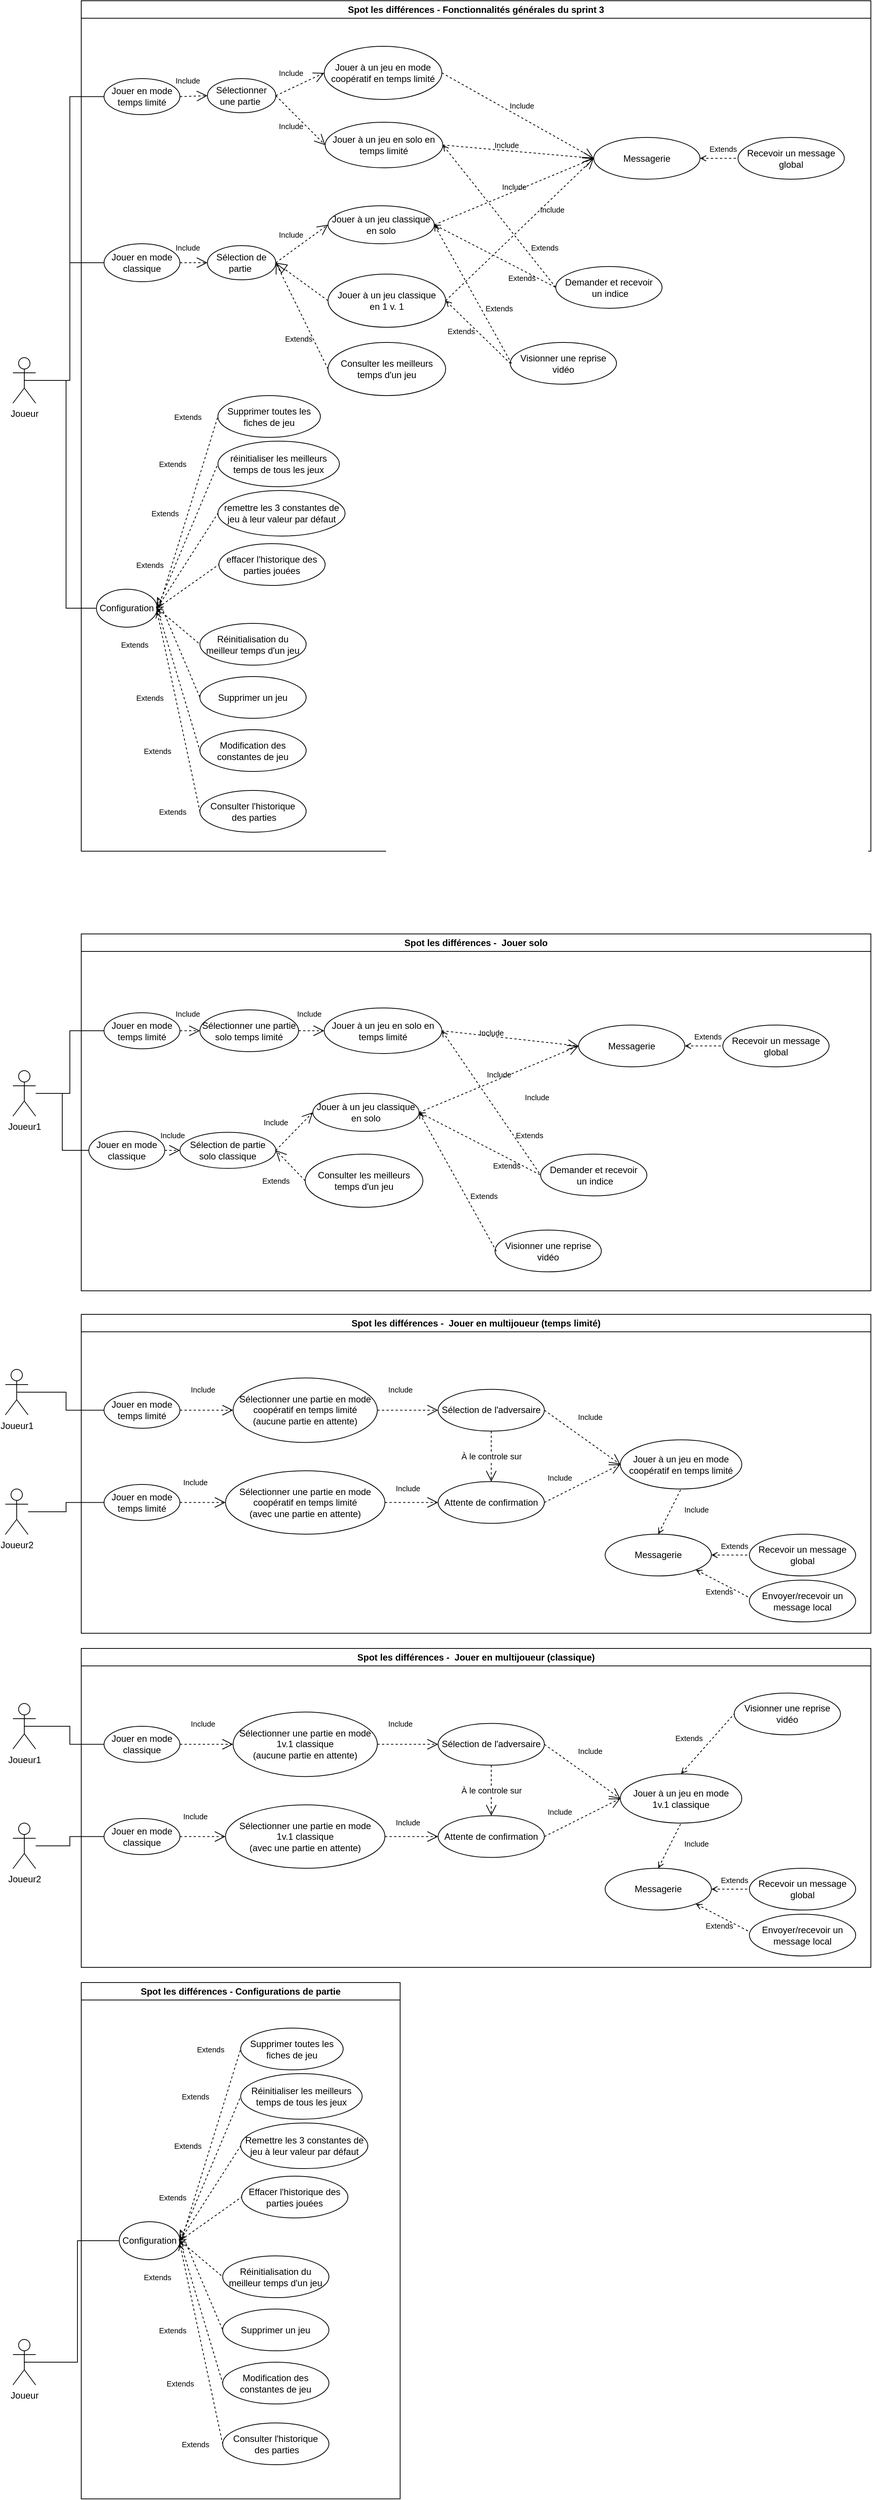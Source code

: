 <mxfile version="21.0.6" type="device"><diagram name="Page-1" id="FVagTImIqJAK5BVthvsx"><mxGraphModel dx="1327" dy="751" grid="1" gridSize="10" guides="1" tooltips="1" connect="1" arrows="1" fold="1" page="1" pageScale="1" pageWidth="827" pageHeight="1169" math="0" shadow="0"><root><mxCell id="0"/><mxCell id="1" parent="0"/><mxCell id="_R5Hvp1jdxOGBeqcoi5V-18" style="edgeStyle=orthogonalEdgeStyle;rounded=0;orthogonalLoop=1;jettySize=auto;html=1;exitX=0.5;exitY=0.5;exitDx=0;exitDy=0;exitPerimeter=0;entryX=0;entryY=0.5;entryDx=0;entryDy=0;endArrow=none;endFill=0;" parent="1" source="_R5Hvp1jdxOGBeqcoi5V-1" target="_R5Hvp1jdxOGBeqcoi5V-9" edge="1"><mxGeometry relative="1" as="geometry"/></mxCell><mxCell id="_R5Hvp1jdxOGBeqcoi5V-19" style="edgeStyle=orthogonalEdgeStyle;rounded=0;orthogonalLoop=1;jettySize=auto;html=1;exitX=0.5;exitY=0.5;exitDx=0;exitDy=0;exitPerimeter=0;entryX=0;entryY=0.5;entryDx=0;entryDy=0;endArrow=none;endFill=0;" parent="1" source="_R5Hvp1jdxOGBeqcoi5V-1" target="_R5Hvp1jdxOGBeqcoi5V-10" edge="1"><mxGeometry relative="1" as="geometry"/></mxCell><mxCell id="_R5Hvp1jdxOGBeqcoi5V-48" style="edgeStyle=orthogonalEdgeStyle;rounded=0;orthogonalLoop=1;jettySize=auto;html=1;exitX=0.5;exitY=0.5;exitDx=0;exitDy=0;exitPerimeter=0;entryX=0;entryY=0.5;entryDx=0;entryDy=0;endArrow=none;endFill=0;" parent="1" source="_R5Hvp1jdxOGBeqcoi5V-1" target="_R5Hvp1jdxOGBeqcoi5V-40" edge="1"><mxGeometry relative="1" as="geometry"/></mxCell><mxCell id="_R5Hvp1jdxOGBeqcoi5V-1" value="Joueur" style="shape=umlActor;verticalLabelPosition=bottom;verticalAlign=top;html=1;outlineConnect=0;" parent="1" vertex="1"><mxGeometry x="70" y="760" width="30" height="60" as="geometry"/></mxCell><mxCell id="_R5Hvp1jdxOGBeqcoi5V-5" value="Spot les différences - Fonctionnalités générales du sprint 3" style="swimlane;whiteSpace=wrap;html=1;startSize=23;" parent="1" vertex="1"><mxGeometry x="160" y="290" width="1040" height="1120" as="geometry"/></mxCell><mxCell id="_R5Hvp1jdxOGBeqcoi5V-9" value="Jouer en mode temps limité" style="ellipse;whiteSpace=wrap;html=1;" parent="_R5Hvp1jdxOGBeqcoi5V-5" vertex="1"><mxGeometry x="30" y="102.5" width="100" height="47.5" as="geometry"/></mxCell><mxCell id="_R5Hvp1jdxOGBeqcoi5V-10" value="Configuration" style="ellipse;whiteSpace=wrap;html=1;" parent="_R5Hvp1jdxOGBeqcoi5V-5" vertex="1"><mxGeometry x="20" y="775" width="80" height="50" as="geometry"/></mxCell><mxCell id="_R5Hvp1jdxOGBeqcoi5V-11" value="Sélectionner une partie&amp;nbsp;" style="ellipse;whiteSpace=wrap;html=1;" parent="_R5Hvp1jdxOGBeqcoi5V-5" vertex="1"><mxGeometry x="166.25" y="102.5" width="90" height="45" as="geometry"/></mxCell><mxCell id="_R5Hvp1jdxOGBeqcoi5V-13" value="Jouer à un jeu en solo en temps limité" style="ellipse;whiteSpace=wrap;html=1;" parent="_R5Hvp1jdxOGBeqcoi5V-5" vertex="1"><mxGeometry x="321.25" y="160" width="155" height="60" as="geometry"/></mxCell><mxCell id="_R5Hvp1jdxOGBeqcoi5V-12" value="Jouer à un jeu en mode coopératif en temps limité" style="ellipse;whiteSpace=wrap;html=1;" parent="_R5Hvp1jdxOGBeqcoi5V-5" vertex="1"><mxGeometry x="320" y="60" width="155" height="70" as="geometry"/></mxCell><mxCell id="_R5Hvp1jdxOGBeqcoi5V-14" value="Supprimer toutes les fiches de jeu" style="ellipse;whiteSpace=wrap;html=1;" parent="_R5Hvp1jdxOGBeqcoi5V-5" vertex="1"><mxGeometry x="180" y="520" width="135" height="55" as="geometry"/></mxCell><mxCell id="_R5Hvp1jdxOGBeqcoi5V-15" value="réinitialiser les meilleurs temps de tous les jeux" style="ellipse;whiteSpace=wrap;html=1;" parent="_R5Hvp1jdxOGBeqcoi5V-5" vertex="1"><mxGeometry x="180" y="580" width="160" height="60" as="geometry"/></mxCell><mxCell id="_R5Hvp1jdxOGBeqcoi5V-16" value="remettre les 3 constantes de &lt;br&gt;jeu à leur valeur par défaut" style="ellipse;whiteSpace=wrap;html=1;" parent="_R5Hvp1jdxOGBeqcoi5V-5" vertex="1"><mxGeometry x="180" y="645" width="167.5" height="60" as="geometry"/></mxCell><mxCell id="_R5Hvp1jdxOGBeqcoi5V-17" value="effacer l'historique des parties jouées" style="ellipse;whiteSpace=wrap;html=1;" parent="_R5Hvp1jdxOGBeqcoi5V-5" vertex="1"><mxGeometry x="181.25" y="715" width="140" height="55" as="geometry"/></mxCell><mxCell id="_R5Hvp1jdxOGBeqcoi5V-21" value="Réinitialisation du meilleur temps d'un jeu" style="ellipse;whiteSpace=wrap;html=1;" parent="_R5Hvp1jdxOGBeqcoi5V-5" vertex="1"><mxGeometry x="156.25" y="820" width="140" height="55" as="geometry"/></mxCell><mxCell id="_R5Hvp1jdxOGBeqcoi5V-22" value="Supprimer un jeu" style="ellipse;whiteSpace=wrap;html=1;" parent="_R5Hvp1jdxOGBeqcoi5V-5" vertex="1"><mxGeometry x="156.25" y="890" width="140" height="55" as="geometry"/></mxCell><mxCell id="_R5Hvp1jdxOGBeqcoi5V-35" value="Modification des constantes de jeu" style="ellipse;whiteSpace=wrap;html=1;" parent="_R5Hvp1jdxOGBeqcoi5V-5" vertex="1"><mxGeometry x="156.25" y="960" width="140" height="55" as="geometry"/></mxCell><mxCell id="_R5Hvp1jdxOGBeqcoi5V-37" value="Demander et recevoir&lt;br&gt;&amp;nbsp;un indice" style="ellipse;whiteSpace=wrap;html=1;" parent="_R5Hvp1jdxOGBeqcoi5V-5" vertex="1"><mxGeometry x="625" y="350" width="140" height="55" as="geometry"/></mxCell><mxCell id="_R5Hvp1jdxOGBeqcoi5V-40" value="Jouer en mode classique" style="ellipse;whiteSpace=wrap;html=1;" parent="_R5Hvp1jdxOGBeqcoi5V-5" vertex="1"><mxGeometry x="30" y="320" width="100" height="50" as="geometry"/></mxCell><mxCell id="_R5Hvp1jdxOGBeqcoi5V-43" value="Sélection de partie&amp;nbsp;" style="ellipse;whiteSpace=wrap;html=1;" parent="_R5Hvp1jdxOGBeqcoi5V-5" vertex="1"><mxGeometry x="166.25" y="322.5" width="90" height="45" as="geometry"/></mxCell><mxCell id="_R5Hvp1jdxOGBeqcoi5V-45" value="Jouer à un jeu classique en solo" style="ellipse;whiteSpace=wrap;html=1;" parent="_R5Hvp1jdxOGBeqcoi5V-5" vertex="1"><mxGeometry x="325" y="270" width="140" height="50" as="geometry"/></mxCell><mxCell id="_R5Hvp1jdxOGBeqcoi5V-49" value="Consulter l'historique&lt;br&gt;&amp;nbsp;des parties" style="ellipse;whiteSpace=wrap;html=1;" parent="_R5Hvp1jdxOGBeqcoi5V-5" vertex="1"><mxGeometry x="156.25" y="1040" width="140" height="55" as="geometry"/></mxCell><mxCell id="_R5Hvp1jdxOGBeqcoi5V-53" value="Consulter les meilleurs temps d'un jeu" style="ellipse;whiteSpace=wrap;html=1;" parent="_R5Hvp1jdxOGBeqcoi5V-5" vertex="1"><mxGeometry x="325" y="450" width="155" height="70" as="geometry"/></mxCell><mxCell id="_R5Hvp1jdxOGBeqcoi5V-59" value="Recevoir un message global" style="ellipse;whiteSpace=wrap;html=1;" parent="_R5Hvp1jdxOGBeqcoi5V-5" vertex="1"><mxGeometry x="865" y="180" width="140" height="55" as="geometry"/></mxCell><mxCell id="_R5Hvp1jdxOGBeqcoi5V-60" value="Messagerie" style="ellipse;whiteSpace=wrap;html=1;" parent="_R5Hvp1jdxOGBeqcoi5V-5" vertex="1"><mxGeometry x="675" y="180" width="140" height="55" as="geometry"/></mxCell><mxCell id="_R5Hvp1jdxOGBeqcoi5V-66" value="Jouer à un jeu classique &lt;br&gt;en 1 v. 1" style="ellipse;whiteSpace=wrap;html=1;" parent="_R5Hvp1jdxOGBeqcoi5V-5" vertex="1"><mxGeometry x="325" y="360" width="155" height="70" as="geometry"/></mxCell><mxCell id="_R5Hvp1jdxOGBeqcoi5V-69" value="Visionner une reprise vidéo" style="ellipse;whiteSpace=wrap;html=1;" parent="_R5Hvp1jdxOGBeqcoi5V-5" vertex="1"><mxGeometry x="565" y="450" width="140" height="55" as="geometry"/></mxCell><mxCell id="_R5Hvp1jdxOGBeqcoi5V-72" value="" style="endArrow=none;dashed=1;html=1;rounded=0;exitX=1;exitY=0.5;exitDx=0;exitDy=0;entryX=0;entryY=0.5;entryDx=0;entryDy=0;endFill=0;startArrow=open;startFill=0;" parent="_R5Hvp1jdxOGBeqcoi5V-5" source="_R5Hvp1jdxOGBeqcoi5V-66" target="_R5Hvp1jdxOGBeqcoi5V-69" edge="1"><mxGeometry width="160" relative="1" as="geometry"><mxPoint x="305" y="420" as="sourcePoint"/><mxPoint x="465" y="420" as="targetPoint"/></mxGeometry></mxCell><mxCell id="_R5Hvp1jdxOGBeqcoi5V-73" value="" style="endArrow=none;endSize=12;dashed=1;html=1;rounded=0;exitX=1;exitY=0.5;exitDx=0;exitDy=0;startArrow=open;startFill=0;endFill=0;" parent="_R5Hvp1jdxOGBeqcoi5V-5" source="_R5Hvp1jdxOGBeqcoi5V-45" edge="1"><mxGeometry width="160" relative="1" as="geometry"><mxPoint x="482.5" y="336.5" as="sourcePoint"/><mxPoint x="568" y="480" as="targetPoint"/></mxGeometry></mxCell><mxCell id="_R5Hvp1jdxOGBeqcoi5V-74" value="" style="endArrow=none;endSize=12;dashed=1;html=1;rounded=0;entryX=0;entryY=0.5;entryDx=0;entryDy=0;exitX=1;exitY=0.5;exitDx=0;exitDy=0;endFill=0;startArrow=open;startFill=0;" parent="_R5Hvp1jdxOGBeqcoi5V-5" source="_R5Hvp1jdxOGBeqcoi5V-45" target="_R5Hvp1jdxOGBeqcoi5V-37" edge="1"><mxGeometry x="0.17" y="-19" width="160" relative="1" as="geometry"><mxPoint x="515" y="300" as="sourcePoint"/><mxPoint x="578" y="490" as="targetPoint"/><mxPoint as="offset"/></mxGeometry></mxCell><mxCell id="_R5Hvp1jdxOGBeqcoi5V-75" value="" style="endArrow=none;endSize=12;dashed=1;html=1;rounded=0;exitX=1;exitY=0.5;exitDx=0;exitDy=0;entryX=0;entryY=0.5;entryDx=0;entryDy=0;endFill=0;startArrow=open;startFill=0;" parent="_R5Hvp1jdxOGBeqcoi5V-5" source="_R5Hvp1jdxOGBeqcoi5V-13" target="_R5Hvp1jdxOGBeqcoi5V-37" edge="1"><mxGeometry width="160" relative="1" as="geometry"><mxPoint x="480" y="365" as="sourcePoint"/><mxPoint x="583" y="550" as="targetPoint"/></mxGeometry></mxCell><mxCell id="_R5Hvp1jdxOGBeqcoi5V-77" value="" style="endArrow=open;endSize=12;dashed=1;html=1;rounded=0;exitX=1;exitY=0.5;exitDx=0;exitDy=0;entryX=0;entryY=0.5;entryDx=0;entryDy=0;endFill=0;startArrow=none;startFill=0;" parent="_R5Hvp1jdxOGBeqcoi5V-5" source="_R5Hvp1jdxOGBeqcoi5V-12" target="_R5Hvp1jdxOGBeqcoi5V-60" edge="1"><mxGeometry width="160" relative="1" as="geometry"><mxPoint x="496" y="210" as="sourcePoint"/><mxPoint x="635" y="230" as="targetPoint"/></mxGeometry></mxCell><mxCell id="_R5Hvp1jdxOGBeqcoi5V-78" value="" style="endArrow=open;endSize=12;dashed=1;html=1;rounded=0;entryX=0;entryY=0.5;entryDx=0;entryDy=0;exitX=1;exitY=0.5;exitDx=0;exitDy=0;endFill=0;startArrow=none;startFill=0;" parent="_R5Hvp1jdxOGBeqcoi5V-5" source="_R5Hvp1jdxOGBeqcoi5V-13" target="_R5Hvp1jdxOGBeqcoi5V-60" edge="1"><mxGeometry width="160" relative="1" as="geometry"><mxPoint x="515" y="170" as="sourcePoint"/><mxPoint x="665" y="388" as="targetPoint"/></mxGeometry></mxCell><mxCell id="_R5Hvp1jdxOGBeqcoi5V-79" value="" style="endArrow=open;endSize=12;dashed=1;html=1;rounded=0;exitX=1;exitY=0.5;exitDx=0;exitDy=0;entryX=0;entryY=0.5;entryDx=0;entryDy=0;startArrow=none;startFill=0;endFill=0;" parent="_R5Hvp1jdxOGBeqcoi5V-5" source="_R5Hvp1jdxOGBeqcoi5V-45" target="_R5Hvp1jdxOGBeqcoi5V-60" edge="1"><mxGeometry width="160" relative="1" as="geometry"><mxPoint x="501" y="300" as="sourcePoint"/><mxPoint x="660" y="468" as="targetPoint"/></mxGeometry></mxCell><mxCell id="_R5Hvp1jdxOGBeqcoi5V-80" value="" style="endArrow=open;endSize=12;dashed=1;html=1;rounded=0;exitX=1;exitY=0.5;exitDx=0;exitDy=0;entryX=0;entryY=0.5;entryDx=0;entryDy=0;endFill=0;startArrow=none;startFill=0;" parent="_R5Hvp1jdxOGBeqcoi5V-5" source="_R5Hvp1jdxOGBeqcoi5V-66" target="_R5Hvp1jdxOGBeqcoi5V-60" edge="1"><mxGeometry width="160" relative="1" as="geometry"><mxPoint x="511" y="310" as="sourcePoint"/><mxPoint x="650" y="220" as="targetPoint"/></mxGeometry></mxCell><mxCell id="_R5Hvp1jdxOGBeqcoi5V-83" value="" style="endArrow=none;endSize=12;dashed=1;html=1;rounded=0;exitX=1;exitY=0.5;exitDx=0;exitDy=0;entryX=0;entryY=0.5;entryDx=0;entryDy=0;endFill=0;startArrow=open;startFill=0;" parent="_R5Hvp1jdxOGBeqcoi5V-5" source="_R5Hvp1jdxOGBeqcoi5V-60" target="_R5Hvp1jdxOGBeqcoi5V-59" edge="1"><mxGeometry width="160" relative="1" as="geometry"><mxPoint x="485" y="105" as="sourcePoint"/><mxPoint x="685" y="218" as="targetPoint"/></mxGeometry></mxCell><mxCell id="_R5Hvp1jdxOGBeqcoi5V-85" value="&lt;font style=&quot;font-size: 10px;&quot;&gt;Include&lt;/font&gt;" style="text;html=1;align=center;verticalAlign=middle;resizable=0;points=[];autosize=1;strokeColor=none;fillColor=none;" parent="_R5Hvp1jdxOGBeqcoi5V-5" vertex="1"><mxGeometry x="550" y="122.5" width="60" height="30" as="geometry"/></mxCell><mxCell id="_R5Hvp1jdxOGBeqcoi5V-86" value="&lt;font style=&quot;font-size: 10px;&quot;&gt;Include&lt;/font&gt;" style="text;html=1;align=center;verticalAlign=middle;resizable=0;points=[];autosize=1;strokeColor=none;fillColor=none;" parent="_R5Hvp1jdxOGBeqcoi5V-5" vertex="1"><mxGeometry x="530" y="175" width="60" height="30" as="geometry"/></mxCell><mxCell id="_R5Hvp1jdxOGBeqcoi5V-87" value="&lt;font style=&quot;font-size: 10px;&quot;&gt;Include&lt;/font&gt;" style="text;html=1;align=center;verticalAlign=middle;resizable=0;points=[];autosize=1;strokeColor=none;fillColor=none;" parent="_R5Hvp1jdxOGBeqcoi5V-5" vertex="1"><mxGeometry x="540" y="230" width="60" height="30" as="geometry"/></mxCell><mxCell id="_R5Hvp1jdxOGBeqcoi5V-88" value="&lt;font style=&quot;font-size: 10px;&quot;&gt;Include&lt;/font&gt;" style="text;html=1;align=center;verticalAlign=middle;resizable=0;points=[];autosize=1;strokeColor=none;fillColor=none;" parent="_R5Hvp1jdxOGBeqcoi5V-5" vertex="1"><mxGeometry x="590" y="260" width="60" height="30" as="geometry"/></mxCell><mxCell id="_R5Hvp1jdxOGBeqcoi5V-90" value="&lt;font style=&quot;font-size: 10px;&quot;&gt;Extends&lt;/font&gt;" style="text;html=1;align=center;verticalAlign=middle;resizable=0;points=[];autosize=1;strokeColor=none;fillColor=none;" parent="_R5Hvp1jdxOGBeqcoi5V-5" vertex="1"><mxGeometry x="580" y="310" width="60" height="30" as="geometry"/></mxCell><mxCell id="_R5Hvp1jdxOGBeqcoi5V-92" value="&lt;font style=&quot;font-size: 10px;&quot;&gt;Extends&lt;/font&gt;" style="text;html=1;align=center;verticalAlign=middle;resizable=0;points=[];autosize=1;strokeColor=none;fillColor=none;" parent="_R5Hvp1jdxOGBeqcoi5V-5" vertex="1"><mxGeometry x="550" y="350" width="60" height="30" as="geometry"/></mxCell><mxCell id="_R5Hvp1jdxOGBeqcoi5V-93" value="&lt;font style=&quot;font-size: 10px;&quot;&gt;Extends&lt;/font&gt;" style="text;html=1;align=center;verticalAlign=middle;resizable=0;points=[];autosize=1;strokeColor=none;fillColor=none;" parent="_R5Hvp1jdxOGBeqcoi5V-5" vertex="1"><mxGeometry x="520" y="390" width="60" height="30" as="geometry"/></mxCell><mxCell id="_R5Hvp1jdxOGBeqcoi5V-94" value="&lt;font style=&quot;font-size: 10px;&quot;&gt;Extends&lt;/font&gt;" style="text;html=1;align=center;verticalAlign=middle;resizable=0;points=[];autosize=1;strokeColor=none;fillColor=none;" parent="_R5Hvp1jdxOGBeqcoi5V-5" vertex="1"><mxGeometry x="470" y="420" width="60" height="30" as="geometry"/></mxCell><mxCell id="_R5Hvp1jdxOGBeqcoi5V-95" value="&lt;font style=&quot;font-size: 10px;&quot;&gt;Extends&lt;/font&gt;" style="text;html=1;align=center;verticalAlign=middle;resizable=0;points=[];autosize=1;strokeColor=none;fillColor=none;" parent="_R5Hvp1jdxOGBeqcoi5V-5" vertex="1"><mxGeometry x="815" y="180" width="60" height="30" as="geometry"/></mxCell><mxCell id="_R5Hvp1jdxOGBeqcoi5V-97" value="" style="endArrow=open;endSize=12;dashed=1;html=1;rounded=0;exitX=1;exitY=0.5;exitDx=0;exitDy=0;entryX=0;entryY=0.5;entryDx=0;entryDy=0;endFill=0;startArrow=none;startFill=0;" parent="_R5Hvp1jdxOGBeqcoi5V-5" source="_R5Hvp1jdxOGBeqcoi5V-11" target="_R5Hvp1jdxOGBeqcoi5V-12" edge="1"><mxGeometry width="160" relative="1" as="geometry"><mxPoint x="790" y="405" as="sourcePoint"/><mxPoint x="990" y="518" as="targetPoint"/></mxGeometry></mxCell><mxCell id="_R5Hvp1jdxOGBeqcoi5V-98" value="" style="endArrow=open;endSize=12;dashed=1;html=1;rounded=0;exitX=1;exitY=0.5;exitDx=0;exitDy=0;entryX=0;entryY=0.5;entryDx=0;entryDy=0;endFill=0;startArrow=none;startFill=0;" parent="_R5Hvp1jdxOGBeqcoi5V-5" source="_R5Hvp1jdxOGBeqcoi5V-11" target="_R5Hvp1jdxOGBeqcoi5V-13" edge="1"><mxGeometry width="160" relative="1" as="geometry"><mxPoint x="495" y="115" as="sourcePoint"/><mxPoint x="695" y="228" as="targetPoint"/></mxGeometry></mxCell><mxCell id="_R5Hvp1jdxOGBeqcoi5V-99" value="" style="endArrow=open;endSize=12;dashed=1;html=1;rounded=0;exitX=1;exitY=0.5;exitDx=0;exitDy=0;entryX=0;entryY=0.5;entryDx=0;entryDy=0;endFill=0;startArrow=none;startFill=0;" parent="_R5Hvp1jdxOGBeqcoi5V-5" source="_R5Hvp1jdxOGBeqcoi5V-43" target="_R5Hvp1jdxOGBeqcoi5V-45" edge="1"><mxGeometry width="160" relative="1" as="geometry"><mxPoint x="505" y="125" as="sourcePoint"/><mxPoint x="705" y="238" as="targetPoint"/></mxGeometry></mxCell><mxCell id="_R5Hvp1jdxOGBeqcoi5V-101" value="" style="endArrow=open;endSize=12;dashed=1;html=1;rounded=0;exitX=0;exitY=0.5;exitDx=0;exitDy=0;entryX=1;entryY=0.5;entryDx=0;entryDy=0;endFill=0;startArrow=none;startFill=0;" parent="_R5Hvp1jdxOGBeqcoi5V-5" source="_R5Hvp1jdxOGBeqcoi5V-53" target="_R5Hvp1jdxOGBeqcoi5V-43" edge="1"><mxGeometry width="160" relative="1" as="geometry"><mxPoint x="525" y="145" as="sourcePoint"/><mxPoint x="725" y="258" as="targetPoint"/></mxGeometry></mxCell><mxCell id="_R5Hvp1jdxOGBeqcoi5V-102" value="&lt;font style=&quot;font-size: 10px;&quot;&gt;Extends&lt;/font&gt;" style="text;html=1;align=center;verticalAlign=middle;resizable=0;points=[];autosize=1;strokeColor=none;fillColor=none;" parent="_R5Hvp1jdxOGBeqcoi5V-5" vertex="1"><mxGeometry x="256.25" y="430" width="60" height="30" as="geometry"/></mxCell><mxCell id="_R5Hvp1jdxOGBeqcoi5V-103" value="&lt;font style=&quot;font-size: 10px;&quot;&gt;Include&lt;/font&gt;" style="text;html=1;align=center;verticalAlign=middle;resizable=0;points=[];autosize=1;strokeColor=none;fillColor=none;" parent="_R5Hvp1jdxOGBeqcoi5V-5" vertex="1"><mxGeometry x="246.25" y="80" width="60" height="30" as="geometry"/></mxCell><mxCell id="_R5Hvp1jdxOGBeqcoi5V-104" value="&lt;font style=&quot;font-size: 10px;&quot;&gt;Include&lt;/font&gt;" style="text;html=1;align=center;verticalAlign=middle;resizable=0;points=[];autosize=1;strokeColor=none;fillColor=none;" parent="_R5Hvp1jdxOGBeqcoi5V-5" vertex="1"><mxGeometry x="246.25" y="150" width="60" height="30" as="geometry"/></mxCell><mxCell id="_R5Hvp1jdxOGBeqcoi5V-105" value="&lt;font style=&quot;font-size: 10px;&quot;&gt;Include&lt;/font&gt;" style="text;html=1;align=center;verticalAlign=middle;resizable=0;points=[];autosize=1;strokeColor=none;fillColor=none;" parent="_R5Hvp1jdxOGBeqcoi5V-5" vertex="1"><mxGeometry x="246.25" y="292.5" width="60" height="30" as="geometry"/></mxCell><mxCell id="_R5Hvp1jdxOGBeqcoi5V-108" value="&lt;font style=&quot;font-size: 10px;&quot;&gt;Include&lt;/font&gt;" style="text;html=1;align=center;verticalAlign=middle;resizable=0;points=[];autosize=1;strokeColor=none;fillColor=none;" parent="_R5Hvp1jdxOGBeqcoi5V-5" vertex="1"><mxGeometry x="110" y="90" width="60" height="30" as="geometry"/></mxCell><mxCell id="_R5Hvp1jdxOGBeqcoi5V-109" value="" style="endArrow=open;endSize=12;dashed=1;html=1;rounded=0;exitX=1;exitY=0.5;exitDx=0;exitDy=0;entryX=0;entryY=0.5;entryDx=0;entryDy=0;endFill=0;startArrow=none;startFill=0;" parent="_R5Hvp1jdxOGBeqcoi5V-5" source="_R5Hvp1jdxOGBeqcoi5V-9" target="_R5Hvp1jdxOGBeqcoi5V-11" edge="1"><mxGeometry width="160" relative="1" as="geometry"><mxPoint x="485" y="105" as="sourcePoint"/><mxPoint x="685" y="218" as="targetPoint"/></mxGeometry></mxCell><mxCell id="_R5Hvp1jdxOGBeqcoi5V-110" value="" style="endArrow=open;endSize=12;dashed=1;html=1;rounded=0;exitX=1;exitY=0.5;exitDx=0;exitDy=0;entryX=0;entryY=0.5;entryDx=0;entryDy=0;endFill=0;startArrow=none;startFill=0;" parent="_R5Hvp1jdxOGBeqcoi5V-5" source="_R5Hvp1jdxOGBeqcoi5V-40" target="_R5Hvp1jdxOGBeqcoi5V-43" edge="1"><mxGeometry width="160" relative="1" as="geometry"><mxPoint x="130" y="138" as="sourcePoint"/><mxPoint x="176" y="135" as="targetPoint"/></mxGeometry></mxCell><mxCell id="_R5Hvp1jdxOGBeqcoi5V-111" value="&lt;font style=&quot;font-size: 10px;&quot;&gt;Include&lt;/font&gt;" style="text;html=1;align=center;verticalAlign=middle;resizable=0;points=[];autosize=1;strokeColor=none;fillColor=none;" parent="_R5Hvp1jdxOGBeqcoi5V-5" vertex="1"><mxGeometry x="110" y="310" width="60" height="30" as="geometry"/></mxCell><mxCell id="_R5Hvp1jdxOGBeqcoi5V-112" value="" style="endArrow=none;dashed=1;html=1;rounded=0;exitX=0.998;exitY=0.628;exitDx=0;exitDy=0;entryX=0;entryY=0.5;entryDx=0;entryDy=0;endFill=0;startArrow=open;startFill=0;exitPerimeter=0;" parent="_R5Hvp1jdxOGBeqcoi5V-5" source="_R5Hvp1jdxOGBeqcoi5V-10" target="_R5Hvp1jdxOGBeqcoi5V-14" edge="1"><mxGeometry width="160" relative="1" as="geometry"><mxPoint x="50" y="541" as="sourcePoint"/><mxPoint x="135" y="624" as="targetPoint"/></mxGeometry></mxCell><mxCell id="_R5Hvp1jdxOGBeqcoi5V-113" value="" style="endArrow=none;dashed=1;html=1;rounded=0;exitX=1;exitY=0.5;exitDx=0;exitDy=0;entryX=0;entryY=0.5;entryDx=0;entryDy=0;endFill=0;startArrow=open;startFill=0;" parent="_R5Hvp1jdxOGBeqcoi5V-5" source="_R5Hvp1jdxOGBeqcoi5V-10" target="_R5Hvp1jdxOGBeqcoi5V-15" edge="1"><mxGeometry width="160" relative="1" as="geometry"><mxPoint x="110" y="816" as="sourcePoint"/><mxPoint x="165" y="593" as="targetPoint"/></mxGeometry></mxCell><mxCell id="_R5Hvp1jdxOGBeqcoi5V-114" value="" style="endArrow=none;dashed=1;html=1;rounded=0;exitX=1;exitY=0.5;exitDx=0;exitDy=0;entryX=0;entryY=0.5;entryDx=0;entryDy=0;endFill=0;startArrow=open;startFill=0;" parent="_R5Hvp1jdxOGBeqcoi5V-5" source="_R5Hvp1jdxOGBeqcoi5V-10" target="_R5Hvp1jdxOGBeqcoi5V-16" edge="1"><mxGeometry width="160" relative="1" as="geometry"><mxPoint x="120" y="826" as="sourcePoint"/><mxPoint x="175" y="603" as="targetPoint"/></mxGeometry></mxCell><mxCell id="_R5Hvp1jdxOGBeqcoi5V-115" value="" style="endArrow=none;dashed=1;html=1;rounded=0;exitX=1;exitY=0.5;exitDx=0;exitDy=0;entryX=0;entryY=0.5;entryDx=0;entryDy=0;endFill=0;startArrow=open;startFill=0;" parent="_R5Hvp1jdxOGBeqcoi5V-5" source="_R5Hvp1jdxOGBeqcoi5V-10" target="_R5Hvp1jdxOGBeqcoi5V-17" edge="1"><mxGeometry width="160" relative="1" as="geometry"><mxPoint x="130" y="836" as="sourcePoint"/><mxPoint x="185" y="613" as="targetPoint"/></mxGeometry></mxCell><mxCell id="_R5Hvp1jdxOGBeqcoi5V-116" value="" style="endArrow=none;dashed=1;html=1;rounded=0;exitX=1;exitY=0.5;exitDx=0;exitDy=0;entryX=0;entryY=0.5;entryDx=0;entryDy=0;endFill=0;startArrow=open;startFill=0;" parent="_R5Hvp1jdxOGBeqcoi5V-5" source="_R5Hvp1jdxOGBeqcoi5V-10" target="_R5Hvp1jdxOGBeqcoi5V-21" edge="1"><mxGeometry width="160" relative="1" as="geometry"><mxPoint x="140" y="846" as="sourcePoint"/><mxPoint x="195" y="623" as="targetPoint"/></mxGeometry></mxCell><mxCell id="_R5Hvp1jdxOGBeqcoi5V-118" value="" style="endArrow=none;dashed=1;html=1;rounded=0;entryX=0;entryY=0.5;entryDx=0;entryDy=0;endFill=0;startArrow=open;startFill=0;" parent="_R5Hvp1jdxOGBeqcoi5V-5" target="_R5Hvp1jdxOGBeqcoi5V-35" edge="1"><mxGeometry width="160" relative="1" as="geometry"><mxPoint x="100" y="800" as="sourcePoint"/><mxPoint x="215" y="643" as="targetPoint"/></mxGeometry></mxCell><mxCell id="_R5Hvp1jdxOGBeqcoi5V-119" value="" style="endArrow=none;dashed=1;html=1;rounded=0;entryX=0;entryY=0.5;entryDx=0;entryDy=0;endFill=0;startArrow=open;startFill=0;" parent="_R5Hvp1jdxOGBeqcoi5V-5" target="_R5Hvp1jdxOGBeqcoi5V-49" edge="1"><mxGeometry width="160" relative="1" as="geometry"><mxPoint x="100" y="805" as="sourcePoint"/><mxPoint x="225" y="653" as="targetPoint"/></mxGeometry></mxCell><mxCell id="_R5Hvp1jdxOGBeqcoi5V-120" value="&lt;font style=&quot;font-size: 10px;&quot;&gt;Extends&lt;/font&gt;" style="text;html=1;align=center;verticalAlign=middle;resizable=0;points=[];autosize=1;strokeColor=none;fillColor=none;" parent="_R5Hvp1jdxOGBeqcoi5V-5" vertex="1"><mxGeometry x="110" y="532.5" width="60" height="30" as="geometry"/></mxCell><mxCell id="_R5Hvp1jdxOGBeqcoi5V-121" value="&lt;font style=&quot;font-size: 10px;&quot;&gt;Extends&lt;/font&gt;" style="text;html=1;align=center;verticalAlign=middle;resizable=0;points=[];autosize=1;strokeColor=none;fillColor=none;" parent="_R5Hvp1jdxOGBeqcoi5V-5" vertex="1"><mxGeometry x="90" y="595" width="60" height="30" as="geometry"/></mxCell><mxCell id="_R5Hvp1jdxOGBeqcoi5V-122" value="&lt;font style=&quot;font-size: 10px;&quot;&gt;Extends&lt;/font&gt;" style="text;html=1;align=center;verticalAlign=middle;resizable=0;points=[];autosize=1;strokeColor=none;fillColor=none;" parent="_R5Hvp1jdxOGBeqcoi5V-5" vertex="1"><mxGeometry x="80" y="660" width="60" height="30" as="geometry"/></mxCell><mxCell id="_R5Hvp1jdxOGBeqcoi5V-123" value="&lt;font style=&quot;font-size: 10px;&quot;&gt;Extends&lt;/font&gt;" style="text;html=1;align=center;verticalAlign=middle;resizable=0;points=[];autosize=1;strokeColor=none;fillColor=none;" parent="_R5Hvp1jdxOGBeqcoi5V-5" vertex="1"><mxGeometry x="60" y="727.5" width="60" height="30" as="geometry"/></mxCell><mxCell id="_R5Hvp1jdxOGBeqcoi5V-124" value="&lt;font style=&quot;font-size: 10px;&quot;&gt;Extends&lt;/font&gt;" style="text;html=1;align=center;verticalAlign=middle;resizable=0;points=[];autosize=1;strokeColor=none;fillColor=none;" parent="_R5Hvp1jdxOGBeqcoi5V-5" vertex="1"><mxGeometry x="40" y="832.5" width="60" height="30" as="geometry"/></mxCell><mxCell id="_R5Hvp1jdxOGBeqcoi5V-125" value="&lt;font style=&quot;font-size: 10px;&quot;&gt;Extends&lt;/font&gt;" style="text;html=1;align=center;verticalAlign=middle;resizable=0;points=[];autosize=1;strokeColor=none;fillColor=none;" parent="_R5Hvp1jdxOGBeqcoi5V-5" vertex="1"><mxGeometry x="60" y="902.5" width="60" height="30" as="geometry"/></mxCell><mxCell id="_R5Hvp1jdxOGBeqcoi5V-126" value="&lt;font style=&quot;font-size: 10px;&quot;&gt;Extends&lt;/font&gt;" style="text;html=1;align=center;verticalAlign=middle;resizable=0;points=[];autosize=1;strokeColor=none;fillColor=none;" parent="_R5Hvp1jdxOGBeqcoi5V-5" vertex="1"><mxGeometry x="70" y="972.5" width="60" height="30" as="geometry"/></mxCell><mxCell id="_R5Hvp1jdxOGBeqcoi5V-127" value="&lt;font style=&quot;font-size: 10px;&quot;&gt;Extends&lt;/font&gt;" style="text;html=1;align=center;verticalAlign=middle;resizable=0;points=[];autosize=1;strokeColor=none;fillColor=none;" parent="_R5Hvp1jdxOGBeqcoi5V-5" vertex="1"><mxGeometry x="90" y="1052.5" width="60" height="30" as="geometry"/></mxCell><mxCell id="ZOgBPs1Nwa8thp3hfNWG-151" value="" style="endArrow=block;dashed=1;endFill=0;endSize=12;html=1;rounded=0;exitX=0;exitY=0.5;exitDx=0;exitDy=0;entryX=1;entryY=0.5;entryDx=0;entryDy=0;" edge="1" parent="_R5Hvp1jdxOGBeqcoi5V-5" source="_R5Hvp1jdxOGBeqcoi5V-66" target="_R5Hvp1jdxOGBeqcoi5V-43"><mxGeometry width="160" relative="1" as="geometry"><mxPoint x="490" y="380" as="sourcePoint"/><mxPoint x="650" y="380" as="targetPoint"/></mxGeometry></mxCell><mxCell id="_R5Hvp1jdxOGBeqcoi5V-117" value="" style="endArrow=none;dashed=1;html=1;rounded=0;entryX=0;entryY=0.5;entryDx=0;entryDy=0;endFill=0;startArrow=open;startFill=0;" parent="1" target="_R5Hvp1jdxOGBeqcoi5V-22" edge="1"><mxGeometry width="160" relative="1" as="geometry"><mxPoint x="260" y="1075" as="sourcePoint"/><mxPoint x="365" y="913" as="targetPoint"/></mxGeometry></mxCell><mxCell id="ZOgBPs1Nwa8thp3hfNWG-76" style="edgeStyle=orthogonalEdgeStyle;rounded=0;orthogonalLoop=1;jettySize=auto;html=1;exitX=0.5;exitY=0.5;exitDx=0;exitDy=0;exitPerimeter=0;entryX=0;entryY=0.5;entryDx=0;entryDy=0;endArrow=none;endFill=0;" edge="1" parent="1" source="ZOgBPs1Nwa8thp3hfNWG-79" target="ZOgBPs1Nwa8thp3hfNWG-81"><mxGeometry relative="1" as="geometry"/></mxCell><mxCell id="ZOgBPs1Nwa8thp3hfNWG-79" value="Joueur1" style="shape=umlActor;verticalLabelPosition=bottom;verticalAlign=top;html=1;outlineConnect=0;" vertex="1" parent="1"><mxGeometry x="60" y="2092.5" width="30" height="60" as="geometry"/></mxCell><mxCell id="ZOgBPs1Nwa8thp3hfNWG-80" value="Spot les différences -&amp;nbsp; Jouer en multijoueur (temps limité)" style="swimlane;whiteSpace=wrap;html=1;" vertex="1" parent="1"><mxGeometry x="160" y="2020" width="1040" height="420" as="geometry"/></mxCell><mxCell id="ZOgBPs1Nwa8thp3hfNWG-81" value="Jouer en mode temps limité" style="ellipse;whiteSpace=wrap;html=1;" vertex="1" parent="ZOgBPs1Nwa8thp3hfNWG-80"><mxGeometry x="30" y="102.5" width="100" height="47.5" as="geometry"/></mxCell><mxCell id="ZOgBPs1Nwa8thp3hfNWG-83" value="Sélectionner une partie en mode coopératif en temps limité&lt;br style=&quot;border-color: var(--border-color);&quot;&gt;(aucune partie en attente)" style="ellipse;whiteSpace=wrap;html=1;" vertex="1" parent="ZOgBPs1Nwa8thp3hfNWG-80"><mxGeometry x="200" y="83.75" width="190" height="85" as="geometry"/></mxCell><mxCell id="ZOgBPs1Nwa8thp3hfNWG-100" value="Sélection de l'adversaire" style="ellipse;whiteSpace=wrap;html=1;" vertex="1" parent="ZOgBPs1Nwa8thp3hfNWG-80"><mxGeometry x="470" y="98.75" width="140" height="55" as="geometry"/></mxCell><mxCell id="ZOgBPs1Nwa8thp3hfNWG-107" value="" style="endArrow=open;endSize=12;dashed=1;html=1;rounded=0;exitX=1;exitY=0.5;exitDx=0;exitDy=0;entryX=0;entryY=0.5;entryDx=0;entryDy=0;endFill=0;startArrow=none;startFill=0;" edge="1" parent="ZOgBPs1Nwa8thp3hfNWG-80" source="ZOgBPs1Nwa8thp3hfNWG-83" target="ZOgBPs1Nwa8thp3hfNWG-100"><mxGeometry width="160" relative="1" as="geometry"><mxPoint x="520" y="131.25" as="sourcePoint"/><mxPoint x="635" y="230" as="targetPoint"/></mxGeometry></mxCell><mxCell id="ZOgBPs1Nwa8thp3hfNWG-132" value="" style="endArrow=open;endSize=12;dashed=1;html=1;rounded=0;exitX=1;exitY=0.5;exitDx=0;exitDy=0;entryX=0;entryY=0.5;entryDx=0;entryDy=0;endFill=0;startArrow=none;startFill=0;" edge="1" parent="ZOgBPs1Nwa8thp3hfNWG-80" source="ZOgBPs1Nwa8thp3hfNWG-81" target="ZOgBPs1Nwa8thp3hfNWG-83"><mxGeometry width="160" relative="1" as="geometry"><mxPoint x="485" y="105" as="sourcePoint"/><mxPoint x="685" y="218" as="targetPoint"/></mxGeometry></mxCell><mxCell id="ZOgBPs1Nwa8thp3hfNWG-155" value="Jouer en mode temps limité" style="ellipse;whiteSpace=wrap;html=1;" vertex="1" parent="ZOgBPs1Nwa8thp3hfNWG-80"><mxGeometry x="30" y="224" width="100" height="47.5" as="geometry"/></mxCell><mxCell id="ZOgBPs1Nwa8thp3hfNWG-156" value="Sélectionner une partie en mode coopératif en temps limité&lt;br style=&quot;border-color: var(--border-color);&quot;&gt;(avec une partie en attente)" style="ellipse;whiteSpace=wrap;html=1;" vertex="1" parent="ZOgBPs1Nwa8thp3hfNWG-80"><mxGeometry x="190" y="206" width="210" height="83.5" as="geometry"/></mxCell><mxCell id="ZOgBPs1Nwa8thp3hfNWG-159" value="" style="endArrow=open;endSize=12;dashed=1;html=1;rounded=0;exitX=1;exitY=0.5;exitDx=0;exitDy=0;entryX=0;entryY=0.5;entryDx=0;entryDy=0;endFill=0;startArrow=none;startFill=0;" edge="1" parent="ZOgBPs1Nwa8thp3hfNWG-80" source="ZOgBPs1Nwa8thp3hfNWG-155" target="ZOgBPs1Nwa8thp3hfNWG-156"><mxGeometry width="160" relative="1" as="geometry"><mxPoint x="485" y="226.5" as="sourcePoint"/><mxPoint x="685" y="339.5" as="targetPoint"/></mxGeometry></mxCell><mxCell id="ZOgBPs1Nwa8thp3hfNWG-161" value="Attente de confirmation" style="ellipse;whiteSpace=wrap;html=1;" vertex="1" parent="ZOgBPs1Nwa8thp3hfNWG-80"><mxGeometry x="470" y="220.25" width="140" height="55" as="geometry"/></mxCell><mxCell id="ZOgBPs1Nwa8thp3hfNWG-163" value="" style="endArrow=open;endSize=12;dashed=1;html=1;rounded=0;entryX=0;entryY=0.5;entryDx=0;entryDy=0;endFill=0;startArrow=none;startFill=0;" edge="1" parent="ZOgBPs1Nwa8thp3hfNWG-80" source="ZOgBPs1Nwa8thp3hfNWG-156" target="ZOgBPs1Nwa8thp3hfNWG-161"><mxGeometry width="160" relative="1" as="geometry"><mxPoint x="520" y="247.75" as="sourcePoint"/><mxPoint x="630" y="168" as="targetPoint"/></mxGeometry></mxCell><mxCell id="ZOgBPs1Nwa8thp3hfNWG-164" value="Jouer à un jeu en mode coopératif en temps limité" style="ellipse;whiteSpace=wrap;html=1;" vertex="1" parent="ZOgBPs1Nwa8thp3hfNWG-80"><mxGeometry x="710" y="165.25" width="160" height="64.75" as="geometry"/></mxCell><mxCell id="ZOgBPs1Nwa8thp3hfNWG-165" value="" style="endArrow=open;endSize=12;dashed=1;html=1;rounded=0;exitX=1;exitY=0.5;exitDx=0;exitDy=0;entryX=0;entryY=0.5;entryDx=0;entryDy=0;endFill=0;startArrow=none;startFill=0;" edge="1" parent="ZOgBPs1Nwa8thp3hfNWG-80" source="ZOgBPs1Nwa8thp3hfNWG-100" target="ZOgBPs1Nwa8thp3hfNWG-164"><mxGeometry width="160" relative="1" as="geometry"><mxPoint x="530" y="141" as="sourcePoint"/><mxPoint x="630" y="143" as="targetPoint"/></mxGeometry></mxCell><mxCell id="ZOgBPs1Nwa8thp3hfNWG-166" value="" style="endArrow=open;endSize=12;dashed=1;html=1;rounded=0;exitX=1;exitY=0.5;exitDx=0;exitDy=0;entryX=0;entryY=0.5;entryDx=0;entryDy=0;endFill=0;startArrow=none;startFill=0;" edge="1" parent="ZOgBPs1Nwa8thp3hfNWG-80" source="ZOgBPs1Nwa8thp3hfNWG-161" target="ZOgBPs1Nwa8thp3hfNWG-164"><mxGeometry width="160" relative="1" as="geometry"><mxPoint x="770" y="143" as="sourcePoint"/><mxPoint x="850" y="203" as="targetPoint"/></mxGeometry></mxCell><mxCell id="ZOgBPs1Nwa8thp3hfNWG-168" value="Recevoir un message global" style="ellipse;whiteSpace=wrap;html=1;" vertex="1" parent="ZOgBPs1Nwa8thp3hfNWG-80"><mxGeometry x="880" y="289.5" width="140" height="55" as="geometry"/></mxCell><mxCell id="ZOgBPs1Nwa8thp3hfNWG-169" value="Messagerie" style="ellipse;whiteSpace=wrap;html=1;" vertex="1" parent="ZOgBPs1Nwa8thp3hfNWG-80"><mxGeometry x="690" y="289.5" width="140" height="55" as="geometry"/></mxCell><mxCell id="ZOgBPs1Nwa8thp3hfNWG-170" value="" style="endArrow=none;endSize=12;dashed=1;html=1;rounded=0;exitX=1;exitY=0.5;exitDx=0;exitDy=0;entryX=0;entryY=0.5;entryDx=0;entryDy=0;endFill=0;startArrow=open;startFill=0;" edge="1" parent="ZOgBPs1Nwa8thp3hfNWG-80" source="ZOgBPs1Nwa8thp3hfNWG-169" target="ZOgBPs1Nwa8thp3hfNWG-168"><mxGeometry width="160" relative="1" as="geometry"><mxPoint x="500" y="214.5" as="sourcePoint"/><mxPoint x="700" y="327.5" as="targetPoint"/></mxGeometry></mxCell><mxCell id="ZOgBPs1Nwa8thp3hfNWG-171" value="&lt;font style=&quot;font-size: 10px;&quot;&gt;Extends&lt;/font&gt;" style="text;html=1;align=center;verticalAlign=middle;resizable=0;points=[];autosize=1;strokeColor=none;fillColor=none;" vertex="1" parent="ZOgBPs1Nwa8thp3hfNWG-80"><mxGeometry x="830" y="289.5" width="60" height="30" as="geometry"/></mxCell><mxCell id="ZOgBPs1Nwa8thp3hfNWG-172" value="" style="endArrow=none;endSize=12;dashed=1;html=1;rounded=0;exitX=0.5;exitY=0;exitDx=0;exitDy=0;entryX=0.5;entryY=1;entryDx=0;entryDy=0;endFill=0;startArrow=open;startFill=0;" edge="1" parent="ZOgBPs1Nwa8thp3hfNWG-80" source="ZOgBPs1Nwa8thp3hfNWG-169" target="ZOgBPs1Nwa8thp3hfNWG-164"><mxGeometry width="160" relative="1" as="geometry"><mxPoint x="620" y="258" as="sourcePoint"/><mxPoint x="720" y="208" as="targetPoint"/></mxGeometry></mxCell><mxCell id="ZOgBPs1Nwa8thp3hfNWG-173" value="&lt;font style=&quot;font-size: 10px;&quot;&gt;Include&lt;/font&gt;" style="text;html=1;align=center;verticalAlign=middle;resizable=0;points=[];autosize=1;strokeColor=none;fillColor=none;" vertex="1" parent="ZOgBPs1Nwa8thp3hfNWG-80"><mxGeometry x="130" y="83.75" width="60" height="30" as="geometry"/></mxCell><mxCell id="ZOgBPs1Nwa8thp3hfNWG-174" value="&lt;font style=&quot;font-size: 10px;&quot;&gt;Include&lt;/font&gt;" style="text;html=1;align=center;verticalAlign=middle;resizable=0;points=[];autosize=1;strokeColor=none;fillColor=none;" vertex="1" parent="ZOgBPs1Nwa8thp3hfNWG-80"><mxGeometry x="120" y="206" width="60" height="30" as="geometry"/></mxCell><mxCell id="ZOgBPs1Nwa8thp3hfNWG-175" value="&lt;font style=&quot;font-size: 10px;&quot;&gt;Include&lt;/font&gt;" style="text;html=1;align=center;verticalAlign=middle;resizable=0;points=[];autosize=1;strokeColor=none;fillColor=none;" vertex="1" parent="ZOgBPs1Nwa8thp3hfNWG-80"><mxGeometry x="390" y="83.75" width="60" height="30" as="geometry"/></mxCell><mxCell id="ZOgBPs1Nwa8thp3hfNWG-176" value="&lt;font style=&quot;font-size: 10px;&quot;&gt;Include&lt;/font&gt;" style="text;html=1;align=center;verticalAlign=middle;resizable=0;points=[];autosize=1;strokeColor=none;fillColor=none;" vertex="1" parent="ZOgBPs1Nwa8thp3hfNWG-80"><mxGeometry x="400" y="214" width="60" height="30" as="geometry"/></mxCell><mxCell id="ZOgBPs1Nwa8thp3hfNWG-177" value="&lt;font style=&quot;font-size: 10px;&quot;&gt;Include&lt;/font&gt;" style="text;html=1;align=center;verticalAlign=middle;resizable=0;points=[];autosize=1;strokeColor=none;fillColor=none;" vertex="1" parent="ZOgBPs1Nwa8thp3hfNWG-80"><mxGeometry x="640" y="120" width="60" height="30" as="geometry"/></mxCell><mxCell id="ZOgBPs1Nwa8thp3hfNWG-178" value="&lt;font style=&quot;font-size: 10px;&quot;&gt;Include&lt;/font&gt;" style="text;html=1;align=center;verticalAlign=middle;resizable=0;points=[];autosize=1;strokeColor=none;fillColor=none;" vertex="1" parent="ZOgBPs1Nwa8thp3hfNWG-80"><mxGeometry x="600" y="200" width="60" height="30" as="geometry"/></mxCell><mxCell id="ZOgBPs1Nwa8thp3hfNWG-179" value="&lt;font style=&quot;font-size: 10px;&quot;&gt;Include&lt;/font&gt;" style="text;html=1;align=center;verticalAlign=middle;resizable=0;points=[];autosize=1;strokeColor=none;fillColor=none;" vertex="1" parent="ZOgBPs1Nwa8thp3hfNWG-80"><mxGeometry x="780" y="241.5" width="60" height="30" as="geometry"/></mxCell><mxCell id="ZOgBPs1Nwa8thp3hfNWG-180" value="À le controle sur" style="endArrow=open;endSize=12;dashed=1;html=1;rounded=0;exitX=0.5;exitY=1;exitDx=0;exitDy=0;entryX=0.5;entryY=0;entryDx=0;entryDy=0;" edge="1" parent="ZOgBPs1Nwa8thp3hfNWG-80" source="ZOgBPs1Nwa8thp3hfNWG-100" target="ZOgBPs1Nwa8thp3hfNWG-161"><mxGeometry width="160" relative="1" as="geometry"><mxPoint x="420" y="260" as="sourcePoint"/><mxPoint x="580" y="260" as="targetPoint"/></mxGeometry></mxCell><mxCell id="ZOgBPs1Nwa8thp3hfNWG-182" value="Envoyer/recevoir un message local" style="ellipse;whiteSpace=wrap;html=1;" vertex="1" parent="ZOgBPs1Nwa8thp3hfNWG-80"><mxGeometry x="880" y="350" width="140" height="55" as="geometry"/></mxCell><mxCell id="ZOgBPs1Nwa8thp3hfNWG-183" value="&lt;font style=&quot;font-size: 10px;&quot;&gt;Extends&lt;/font&gt;" style="text;html=1;align=center;verticalAlign=middle;resizable=0;points=[];autosize=1;strokeColor=none;fillColor=none;" vertex="1" parent="ZOgBPs1Nwa8thp3hfNWG-80"><mxGeometry x="810" y="350" width="60" height="30" as="geometry"/></mxCell><mxCell id="ZOgBPs1Nwa8thp3hfNWG-184" value="" style="endArrow=none;endSize=12;dashed=1;html=1;rounded=0;exitX=1;exitY=1;exitDx=0;exitDy=0;entryX=-0.014;entryY=0.4;entryDx=0;entryDy=0;endFill=0;startArrow=open;startFill=0;entryPerimeter=0;" edge="1" parent="ZOgBPs1Nwa8thp3hfNWG-80" source="ZOgBPs1Nwa8thp3hfNWG-169" target="ZOgBPs1Nwa8thp3hfNWG-182"><mxGeometry width="160" relative="1" as="geometry"><mxPoint x="770" y="300" as="sourcePoint"/><mxPoint x="800" y="240" as="targetPoint"/></mxGeometry></mxCell><mxCell id="ZOgBPs1Nwa8thp3hfNWG-160" style="edgeStyle=orthogonalEdgeStyle;rounded=0;orthogonalLoop=1;jettySize=auto;html=1;endArrow=none;endFill=0;" edge="1" parent="1" source="ZOgBPs1Nwa8thp3hfNWG-153" target="ZOgBPs1Nwa8thp3hfNWG-155"><mxGeometry relative="1" as="geometry"/></mxCell><mxCell id="ZOgBPs1Nwa8thp3hfNWG-153" value="Joueur2" style="shape=umlActor;verticalLabelPosition=bottom;verticalAlign=top;html=1;outlineConnect=0;" vertex="1" parent="1"><mxGeometry x="60" y="2250" width="30" height="60" as="geometry"/></mxCell><mxCell id="ZOgBPs1Nwa8thp3hfNWG-263" style="edgeStyle=orthogonalEdgeStyle;rounded=0;orthogonalLoop=1;jettySize=auto;html=1;entryX=0;entryY=0.5;entryDx=0;entryDy=0;endArrow=none;endFill=0;" edge="1" parent="1" source="ZOgBPs1Nwa8thp3hfNWG-186" target="ZOgBPs1Nwa8thp3hfNWG-219"><mxGeometry relative="1" as="geometry"/></mxCell><mxCell id="ZOgBPs1Nwa8thp3hfNWG-264" style="edgeStyle=orthogonalEdgeStyle;rounded=0;orthogonalLoop=1;jettySize=auto;html=1;entryX=0;entryY=0.5;entryDx=0;entryDy=0;endArrow=none;endFill=0;" edge="1" parent="1" source="ZOgBPs1Nwa8thp3hfNWG-186" target="ZOgBPs1Nwa8thp3hfNWG-224"><mxGeometry relative="1" as="geometry"/></mxCell><mxCell id="ZOgBPs1Nwa8thp3hfNWG-186" value="Joueur1" style="shape=umlActor;verticalLabelPosition=bottom;verticalAlign=top;html=1;outlineConnect=0;" vertex="1" parent="1"><mxGeometry x="70" y="1699" width="30" height="60" as="geometry"/></mxCell><mxCell id="ZOgBPs1Nwa8thp3hfNWG-187" value="Spot les différences -&amp;nbsp; Jouer solo" style="swimlane;whiteSpace=wrap;html=1;" vertex="1" parent="1"><mxGeometry x="160" y="1519" width="1040" height="470" as="geometry"/></mxCell><mxCell id="ZOgBPs1Nwa8thp3hfNWG-219" value="Jouer en mode temps limité" style="ellipse;whiteSpace=wrap;html=1;" vertex="1" parent="ZOgBPs1Nwa8thp3hfNWG-187"><mxGeometry x="30" y="103.75" width="100" height="47.5" as="geometry"/></mxCell><mxCell id="ZOgBPs1Nwa8thp3hfNWG-220" value="Sélectionner une partie solo temps limité" style="ellipse;whiteSpace=wrap;html=1;" vertex="1" parent="ZOgBPs1Nwa8thp3hfNWG-187"><mxGeometry x="156.25" y="100" width="130" height="55" as="geometry"/></mxCell><mxCell id="ZOgBPs1Nwa8thp3hfNWG-221" value="Jouer à un jeu en solo en temps limité" style="ellipse;whiteSpace=wrap;html=1;" vertex="1" parent="ZOgBPs1Nwa8thp3hfNWG-187"><mxGeometry x="320" y="97.5" width="155" height="60" as="geometry"/></mxCell><mxCell id="ZOgBPs1Nwa8thp3hfNWG-223" value="Demander et recevoir&lt;br&gt;&amp;nbsp;un indice" style="ellipse;whiteSpace=wrap;html=1;" vertex="1" parent="ZOgBPs1Nwa8thp3hfNWG-187"><mxGeometry x="605" y="290" width="140" height="55" as="geometry"/></mxCell><mxCell id="ZOgBPs1Nwa8thp3hfNWG-224" value="Jouer en mode classique" style="ellipse;whiteSpace=wrap;html=1;" vertex="1" parent="ZOgBPs1Nwa8thp3hfNWG-187"><mxGeometry x="10" y="260" width="100" height="50" as="geometry"/></mxCell><mxCell id="ZOgBPs1Nwa8thp3hfNWG-225" value="Sélection de partie solo classique" style="ellipse;whiteSpace=wrap;html=1;" vertex="1" parent="ZOgBPs1Nwa8thp3hfNWG-187"><mxGeometry x="130" y="261.25" width="126.25" height="47.5" as="geometry"/></mxCell><mxCell id="ZOgBPs1Nwa8thp3hfNWG-226" value="Jouer à un jeu classique en solo" style="ellipse;whiteSpace=wrap;html=1;" vertex="1" parent="ZOgBPs1Nwa8thp3hfNWG-187"><mxGeometry x="305" y="210" width="140" height="50" as="geometry"/></mxCell><mxCell id="ZOgBPs1Nwa8thp3hfNWG-227" value="Consulter les meilleurs temps d'un jeu" style="ellipse;whiteSpace=wrap;html=1;" vertex="1" parent="ZOgBPs1Nwa8thp3hfNWG-187"><mxGeometry x="295" y="290" width="155" height="70" as="geometry"/></mxCell><mxCell id="ZOgBPs1Nwa8thp3hfNWG-228" value="Recevoir un message global" style="ellipse;whiteSpace=wrap;html=1;" vertex="1" parent="ZOgBPs1Nwa8thp3hfNWG-187"><mxGeometry x="845" y="120" width="140" height="55" as="geometry"/></mxCell><mxCell id="ZOgBPs1Nwa8thp3hfNWG-229" value="Messagerie" style="ellipse;whiteSpace=wrap;html=1;" vertex="1" parent="ZOgBPs1Nwa8thp3hfNWG-187"><mxGeometry x="655" y="120" width="140" height="55" as="geometry"/></mxCell><mxCell id="ZOgBPs1Nwa8thp3hfNWG-231" value="Visionner une reprise vidéo" style="ellipse;whiteSpace=wrap;html=1;" vertex="1" parent="ZOgBPs1Nwa8thp3hfNWG-187"><mxGeometry x="545" y="390" width="140" height="55" as="geometry"/></mxCell><mxCell id="ZOgBPs1Nwa8thp3hfNWG-233" value="" style="endArrow=none;endSize=12;dashed=1;html=1;rounded=0;exitX=1;exitY=0.5;exitDx=0;exitDy=0;startArrow=open;startFill=0;endFill=0;" edge="1" parent="ZOgBPs1Nwa8thp3hfNWG-187" source="ZOgBPs1Nwa8thp3hfNWG-226"><mxGeometry width="160" relative="1" as="geometry"><mxPoint x="462.5" y="276.5" as="sourcePoint"/><mxPoint x="548" y="420" as="targetPoint"/></mxGeometry></mxCell><mxCell id="ZOgBPs1Nwa8thp3hfNWG-234" value="" style="endArrow=none;endSize=12;dashed=1;html=1;rounded=0;entryX=0;entryY=0.5;entryDx=0;entryDy=0;exitX=1;exitY=0.5;exitDx=0;exitDy=0;endFill=0;startArrow=open;startFill=0;" edge="1" parent="ZOgBPs1Nwa8thp3hfNWG-187" source="ZOgBPs1Nwa8thp3hfNWG-226" target="ZOgBPs1Nwa8thp3hfNWG-223"><mxGeometry x="0.17" y="-19" width="160" relative="1" as="geometry"><mxPoint x="495" y="240" as="sourcePoint"/><mxPoint x="558" y="430" as="targetPoint"/><mxPoint as="offset"/></mxGeometry></mxCell><mxCell id="ZOgBPs1Nwa8thp3hfNWG-235" value="" style="endArrow=none;endSize=12;dashed=1;html=1;rounded=0;exitX=1;exitY=0.5;exitDx=0;exitDy=0;entryX=0;entryY=0.5;entryDx=0;entryDy=0;endFill=0;startArrow=open;startFill=0;" edge="1" parent="ZOgBPs1Nwa8thp3hfNWG-187" source="ZOgBPs1Nwa8thp3hfNWG-221" target="ZOgBPs1Nwa8thp3hfNWG-223"><mxGeometry width="160" relative="1" as="geometry"><mxPoint x="460" y="305" as="sourcePoint"/><mxPoint x="563" y="490" as="targetPoint"/></mxGeometry></mxCell><mxCell id="ZOgBPs1Nwa8thp3hfNWG-237" value="" style="endArrow=open;endSize=12;dashed=1;html=1;rounded=0;entryX=0;entryY=0.5;entryDx=0;entryDy=0;exitX=1;exitY=0.5;exitDx=0;exitDy=0;endFill=0;startArrow=none;startFill=0;" edge="1" parent="ZOgBPs1Nwa8thp3hfNWG-187" source="ZOgBPs1Nwa8thp3hfNWG-221" target="ZOgBPs1Nwa8thp3hfNWG-229"><mxGeometry width="160" relative="1" as="geometry"><mxPoint x="495" y="110" as="sourcePoint"/><mxPoint x="645" y="328" as="targetPoint"/></mxGeometry></mxCell><mxCell id="ZOgBPs1Nwa8thp3hfNWG-238" value="" style="endArrow=open;endSize=12;dashed=1;html=1;rounded=0;exitX=1;exitY=0.5;exitDx=0;exitDy=0;entryX=0;entryY=0.5;entryDx=0;entryDy=0;startArrow=none;startFill=0;endFill=0;" edge="1" parent="ZOgBPs1Nwa8thp3hfNWG-187" source="ZOgBPs1Nwa8thp3hfNWG-226" target="ZOgBPs1Nwa8thp3hfNWG-229"><mxGeometry width="160" relative="1" as="geometry"><mxPoint x="481" y="240" as="sourcePoint"/><mxPoint x="640" y="408" as="targetPoint"/></mxGeometry></mxCell><mxCell id="ZOgBPs1Nwa8thp3hfNWG-240" value="" style="endArrow=none;endSize=12;dashed=1;html=1;rounded=0;exitX=1;exitY=0.5;exitDx=0;exitDy=0;entryX=0;entryY=0.5;entryDx=0;entryDy=0;endFill=0;startArrow=open;startFill=0;" edge="1" parent="ZOgBPs1Nwa8thp3hfNWG-187" source="ZOgBPs1Nwa8thp3hfNWG-229" target="ZOgBPs1Nwa8thp3hfNWG-228"><mxGeometry width="160" relative="1" as="geometry"><mxPoint x="465" y="45" as="sourcePoint"/><mxPoint x="665" y="158" as="targetPoint"/></mxGeometry></mxCell><mxCell id="ZOgBPs1Nwa8thp3hfNWG-242" value="&lt;font style=&quot;font-size: 10px;&quot;&gt;Include&lt;/font&gt;" style="text;html=1;align=center;verticalAlign=middle;resizable=0;points=[];autosize=1;strokeColor=none;fillColor=none;" vertex="1" parent="ZOgBPs1Nwa8thp3hfNWG-187"><mxGeometry x="510" y="115" width="60" height="30" as="geometry"/></mxCell><mxCell id="ZOgBPs1Nwa8thp3hfNWG-243" value="&lt;font style=&quot;font-size: 10px;&quot;&gt;Include&lt;/font&gt;" style="text;html=1;align=center;verticalAlign=middle;resizable=0;points=[];autosize=1;strokeColor=none;fillColor=none;" vertex="1" parent="ZOgBPs1Nwa8thp3hfNWG-187"><mxGeometry x="520" y="170" width="60" height="30" as="geometry"/></mxCell><mxCell id="ZOgBPs1Nwa8thp3hfNWG-244" value="&lt;font style=&quot;font-size: 10px;&quot;&gt;Include&lt;/font&gt;" style="text;html=1;align=center;verticalAlign=middle;resizable=0;points=[];autosize=1;strokeColor=none;fillColor=none;" vertex="1" parent="ZOgBPs1Nwa8thp3hfNWG-187"><mxGeometry x="570" y="200" width="60" height="30" as="geometry"/></mxCell><mxCell id="ZOgBPs1Nwa8thp3hfNWG-245" value="&lt;font style=&quot;font-size: 10px;&quot;&gt;Extends&lt;/font&gt;" style="text;html=1;align=center;verticalAlign=middle;resizable=0;points=[];autosize=1;strokeColor=none;fillColor=none;" vertex="1" parent="ZOgBPs1Nwa8thp3hfNWG-187"><mxGeometry x="560" y="250" width="60" height="30" as="geometry"/></mxCell><mxCell id="ZOgBPs1Nwa8thp3hfNWG-246" value="&lt;font style=&quot;font-size: 10px;&quot;&gt;Extends&lt;/font&gt;" style="text;html=1;align=center;verticalAlign=middle;resizable=0;points=[];autosize=1;strokeColor=none;fillColor=none;" vertex="1" parent="ZOgBPs1Nwa8thp3hfNWG-187"><mxGeometry x="530" y="290" width="60" height="30" as="geometry"/></mxCell><mxCell id="ZOgBPs1Nwa8thp3hfNWG-247" value="&lt;font style=&quot;font-size: 10px;&quot;&gt;Extends&lt;/font&gt;" style="text;html=1;align=center;verticalAlign=middle;resizable=0;points=[];autosize=1;strokeColor=none;fillColor=none;" vertex="1" parent="ZOgBPs1Nwa8thp3hfNWG-187"><mxGeometry x="500" y="330" width="60" height="30" as="geometry"/></mxCell><mxCell id="ZOgBPs1Nwa8thp3hfNWG-249" value="&lt;font style=&quot;font-size: 10px;&quot;&gt;Extends&lt;/font&gt;" style="text;html=1;align=center;verticalAlign=middle;resizable=0;points=[];autosize=1;strokeColor=none;fillColor=none;" vertex="1" parent="ZOgBPs1Nwa8thp3hfNWG-187"><mxGeometry x="795" y="120" width="60" height="30" as="geometry"/></mxCell><mxCell id="ZOgBPs1Nwa8thp3hfNWG-251" value="" style="endArrow=open;endSize=12;dashed=1;html=1;rounded=0;exitX=1;exitY=0.5;exitDx=0;exitDy=0;entryX=0;entryY=0.5;entryDx=0;entryDy=0;endFill=0;startArrow=none;startFill=0;" edge="1" parent="ZOgBPs1Nwa8thp3hfNWG-187" source="ZOgBPs1Nwa8thp3hfNWG-220" target="ZOgBPs1Nwa8thp3hfNWG-221"><mxGeometry width="160" relative="1" as="geometry"><mxPoint x="475" y="55" as="sourcePoint"/><mxPoint x="675" y="168" as="targetPoint"/></mxGeometry></mxCell><mxCell id="ZOgBPs1Nwa8thp3hfNWG-252" value="" style="endArrow=open;endSize=12;dashed=1;html=1;rounded=0;exitX=1;exitY=0.5;exitDx=0;exitDy=0;entryX=0;entryY=0.5;entryDx=0;entryDy=0;endFill=0;startArrow=none;startFill=0;" edge="1" parent="ZOgBPs1Nwa8thp3hfNWG-187" source="ZOgBPs1Nwa8thp3hfNWG-225" target="ZOgBPs1Nwa8thp3hfNWG-226"><mxGeometry width="160" relative="1" as="geometry"><mxPoint x="485" y="65" as="sourcePoint"/><mxPoint x="685" y="178" as="targetPoint"/></mxGeometry></mxCell><mxCell id="ZOgBPs1Nwa8thp3hfNWG-253" value="" style="endArrow=open;endSize=12;dashed=1;html=1;rounded=0;exitX=0;exitY=0.5;exitDx=0;exitDy=0;entryX=1;entryY=0.5;entryDx=0;entryDy=0;endFill=0;startArrow=none;startFill=0;" edge="1" parent="ZOgBPs1Nwa8thp3hfNWG-187" source="ZOgBPs1Nwa8thp3hfNWG-227" target="ZOgBPs1Nwa8thp3hfNWG-225"><mxGeometry width="160" relative="1" as="geometry"><mxPoint x="505" y="85" as="sourcePoint"/><mxPoint x="705" y="198" as="targetPoint"/></mxGeometry></mxCell><mxCell id="ZOgBPs1Nwa8thp3hfNWG-254" value="&lt;font style=&quot;font-size: 10px;&quot;&gt;Extends&lt;/font&gt;" style="text;html=1;align=center;verticalAlign=middle;resizable=0;points=[];autosize=1;strokeColor=none;fillColor=none;" vertex="1" parent="ZOgBPs1Nwa8thp3hfNWG-187"><mxGeometry x="226.25" y="310" width="60" height="30" as="geometry"/></mxCell><mxCell id="ZOgBPs1Nwa8thp3hfNWG-256" value="&lt;font style=&quot;font-size: 10px;&quot;&gt;Include&lt;/font&gt;" style="text;html=1;align=center;verticalAlign=middle;resizable=0;points=[];autosize=1;strokeColor=none;fillColor=none;" vertex="1" parent="ZOgBPs1Nwa8thp3hfNWG-187"><mxGeometry x="270" y="90" width="60" height="30" as="geometry"/></mxCell><mxCell id="ZOgBPs1Nwa8thp3hfNWG-257" value="&lt;font style=&quot;font-size: 10px;&quot;&gt;Include&lt;/font&gt;" style="text;html=1;align=center;verticalAlign=middle;resizable=0;points=[];autosize=1;strokeColor=none;fillColor=none;" vertex="1" parent="ZOgBPs1Nwa8thp3hfNWG-187"><mxGeometry x="226.25" y="232.5" width="60" height="30" as="geometry"/></mxCell><mxCell id="ZOgBPs1Nwa8thp3hfNWG-258" value="&lt;font style=&quot;font-size: 10px;&quot;&gt;Include&lt;/font&gt;" style="text;html=1;align=center;verticalAlign=middle;resizable=0;points=[];autosize=1;strokeColor=none;fillColor=none;" vertex="1" parent="ZOgBPs1Nwa8thp3hfNWG-187"><mxGeometry x="110" y="90" width="60" height="30" as="geometry"/></mxCell><mxCell id="ZOgBPs1Nwa8thp3hfNWG-259" value="" style="endArrow=open;endSize=12;dashed=1;html=1;rounded=0;exitX=1;exitY=0.5;exitDx=0;exitDy=0;entryX=0;entryY=0.5;entryDx=0;entryDy=0;endFill=0;startArrow=none;startFill=0;" edge="1" parent="ZOgBPs1Nwa8thp3hfNWG-187" source="ZOgBPs1Nwa8thp3hfNWG-219" target="ZOgBPs1Nwa8thp3hfNWG-220"><mxGeometry width="160" relative="1" as="geometry"><mxPoint x="465" y="45" as="sourcePoint"/><mxPoint x="665" y="158" as="targetPoint"/></mxGeometry></mxCell><mxCell id="ZOgBPs1Nwa8thp3hfNWG-260" value="" style="endArrow=open;endSize=12;dashed=1;html=1;rounded=0;exitX=1;exitY=0.5;exitDx=0;exitDy=0;entryX=0;entryY=0.5;entryDx=0;entryDy=0;endFill=0;startArrow=none;startFill=0;" edge="1" parent="ZOgBPs1Nwa8thp3hfNWG-187" source="ZOgBPs1Nwa8thp3hfNWG-224" target="ZOgBPs1Nwa8thp3hfNWG-225"><mxGeometry width="160" relative="1" as="geometry"><mxPoint x="110" y="78" as="sourcePoint"/><mxPoint x="156" y="75" as="targetPoint"/></mxGeometry></mxCell><mxCell id="ZOgBPs1Nwa8thp3hfNWG-261" value="&lt;font style=&quot;font-size: 10px;&quot;&gt;Include&lt;/font&gt;" style="text;html=1;align=center;verticalAlign=middle;resizable=0;points=[];autosize=1;strokeColor=none;fillColor=none;" vertex="1" parent="ZOgBPs1Nwa8thp3hfNWG-187"><mxGeometry x="90" y="250" width="60" height="30" as="geometry"/></mxCell><mxCell id="ZOgBPs1Nwa8thp3hfNWG-265" style="edgeStyle=orthogonalEdgeStyle;rounded=0;orthogonalLoop=1;jettySize=auto;html=1;exitX=0.5;exitY=0.5;exitDx=0;exitDy=0;exitPerimeter=0;entryX=0;entryY=0.5;entryDx=0;entryDy=0;endArrow=none;endFill=0;" edge="1" parent="1" source="ZOgBPs1Nwa8thp3hfNWG-266" target="ZOgBPs1Nwa8thp3hfNWG-268"><mxGeometry relative="1" as="geometry"/></mxCell><mxCell id="ZOgBPs1Nwa8thp3hfNWG-266" value="Joueur1" style="shape=umlActor;verticalLabelPosition=bottom;verticalAlign=top;html=1;outlineConnect=0;" vertex="1" parent="1"><mxGeometry x="70" y="2532.5" width="30" height="60" as="geometry"/></mxCell><mxCell id="ZOgBPs1Nwa8thp3hfNWG-267" value="Spot les différences -&amp;nbsp; Jouer en multijoueur (classique)" style="swimlane;whiteSpace=wrap;html=1;" vertex="1" parent="1"><mxGeometry x="160" y="2460" width="1040" height="420" as="geometry"/></mxCell><mxCell id="ZOgBPs1Nwa8thp3hfNWG-268" value="Jouer en mode classique" style="ellipse;whiteSpace=wrap;html=1;" vertex="1" parent="ZOgBPs1Nwa8thp3hfNWG-267"><mxGeometry x="30" y="102.5" width="100" height="47.5" as="geometry"/></mxCell><mxCell id="ZOgBPs1Nwa8thp3hfNWG-269" value="Sélectionner une partie en mode 1v.1 classique&lt;br style=&quot;border-color: var(--border-color);&quot;&gt;(aucune partie en attente)" style="ellipse;whiteSpace=wrap;html=1;" vertex="1" parent="ZOgBPs1Nwa8thp3hfNWG-267"><mxGeometry x="200" y="83.75" width="190" height="85" as="geometry"/></mxCell><mxCell id="ZOgBPs1Nwa8thp3hfNWG-270" value="Sélection de l'adversaire" style="ellipse;whiteSpace=wrap;html=1;" vertex="1" parent="ZOgBPs1Nwa8thp3hfNWG-267"><mxGeometry x="470" y="98.75" width="140" height="55" as="geometry"/></mxCell><mxCell id="ZOgBPs1Nwa8thp3hfNWG-271" value="" style="endArrow=open;endSize=12;dashed=1;html=1;rounded=0;exitX=1;exitY=0.5;exitDx=0;exitDy=0;entryX=0;entryY=0.5;entryDx=0;entryDy=0;endFill=0;startArrow=none;startFill=0;" edge="1" parent="ZOgBPs1Nwa8thp3hfNWG-267" source="ZOgBPs1Nwa8thp3hfNWG-269" target="ZOgBPs1Nwa8thp3hfNWG-270"><mxGeometry width="160" relative="1" as="geometry"><mxPoint x="520" y="131.25" as="sourcePoint"/><mxPoint x="635" y="230" as="targetPoint"/></mxGeometry></mxCell><mxCell id="ZOgBPs1Nwa8thp3hfNWG-272" value="" style="endArrow=open;endSize=12;dashed=1;html=1;rounded=0;exitX=1;exitY=0.5;exitDx=0;exitDy=0;entryX=0;entryY=0.5;entryDx=0;entryDy=0;endFill=0;startArrow=none;startFill=0;" edge="1" parent="ZOgBPs1Nwa8thp3hfNWG-267" source="ZOgBPs1Nwa8thp3hfNWG-268" target="ZOgBPs1Nwa8thp3hfNWG-269"><mxGeometry width="160" relative="1" as="geometry"><mxPoint x="485" y="105" as="sourcePoint"/><mxPoint x="685" y="218" as="targetPoint"/></mxGeometry></mxCell><mxCell id="ZOgBPs1Nwa8thp3hfNWG-273" value="Jouer en mode classique" style="ellipse;whiteSpace=wrap;html=1;" vertex="1" parent="ZOgBPs1Nwa8thp3hfNWG-267"><mxGeometry x="30" y="224" width="100" height="47.5" as="geometry"/></mxCell><mxCell id="ZOgBPs1Nwa8thp3hfNWG-274" value="Sélectionner une partie en mode &lt;br&gt;1v.1 classique&lt;br style=&quot;border-color: var(--border-color);&quot;&gt;(avec une partie en attente)" style="ellipse;whiteSpace=wrap;html=1;" vertex="1" parent="ZOgBPs1Nwa8thp3hfNWG-267"><mxGeometry x="190" y="206" width="210" height="83.5" as="geometry"/></mxCell><mxCell id="ZOgBPs1Nwa8thp3hfNWG-275" value="" style="endArrow=open;endSize=12;dashed=1;html=1;rounded=0;exitX=1;exitY=0.5;exitDx=0;exitDy=0;entryX=0;entryY=0.5;entryDx=0;entryDy=0;endFill=0;startArrow=none;startFill=0;" edge="1" parent="ZOgBPs1Nwa8thp3hfNWG-267" source="ZOgBPs1Nwa8thp3hfNWG-273" target="ZOgBPs1Nwa8thp3hfNWG-274"><mxGeometry width="160" relative="1" as="geometry"><mxPoint x="485" y="226.5" as="sourcePoint"/><mxPoint x="685" y="339.5" as="targetPoint"/></mxGeometry></mxCell><mxCell id="ZOgBPs1Nwa8thp3hfNWG-276" value="Attente de confirmation" style="ellipse;whiteSpace=wrap;html=1;" vertex="1" parent="ZOgBPs1Nwa8thp3hfNWG-267"><mxGeometry x="470" y="220.25" width="140" height="55" as="geometry"/></mxCell><mxCell id="ZOgBPs1Nwa8thp3hfNWG-277" value="" style="endArrow=open;endSize=12;dashed=1;html=1;rounded=0;entryX=0;entryY=0.5;entryDx=0;entryDy=0;endFill=0;startArrow=none;startFill=0;" edge="1" parent="ZOgBPs1Nwa8thp3hfNWG-267" source="ZOgBPs1Nwa8thp3hfNWG-274" target="ZOgBPs1Nwa8thp3hfNWG-276"><mxGeometry width="160" relative="1" as="geometry"><mxPoint x="520" y="247.75" as="sourcePoint"/><mxPoint x="630" y="168" as="targetPoint"/></mxGeometry></mxCell><mxCell id="ZOgBPs1Nwa8thp3hfNWG-278" value="Jouer à un jeu en mode&lt;br&gt;1v.1 classique" style="ellipse;whiteSpace=wrap;html=1;" vertex="1" parent="ZOgBPs1Nwa8thp3hfNWG-267"><mxGeometry x="710" y="165.25" width="160" height="64.75" as="geometry"/></mxCell><mxCell id="ZOgBPs1Nwa8thp3hfNWG-279" value="" style="endArrow=open;endSize=12;dashed=1;html=1;rounded=0;exitX=1;exitY=0.5;exitDx=0;exitDy=0;entryX=0;entryY=0.5;entryDx=0;entryDy=0;endFill=0;startArrow=none;startFill=0;" edge="1" parent="ZOgBPs1Nwa8thp3hfNWG-267" source="ZOgBPs1Nwa8thp3hfNWG-270" target="ZOgBPs1Nwa8thp3hfNWG-278"><mxGeometry width="160" relative="1" as="geometry"><mxPoint x="530" y="141" as="sourcePoint"/><mxPoint x="630" y="143" as="targetPoint"/></mxGeometry></mxCell><mxCell id="ZOgBPs1Nwa8thp3hfNWG-280" value="" style="endArrow=open;endSize=12;dashed=1;html=1;rounded=0;exitX=1;exitY=0.5;exitDx=0;exitDy=0;entryX=0;entryY=0.5;entryDx=0;entryDy=0;endFill=0;startArrow=none;startFill=0;" edge="1" parent="ZOgBPs1Nwa8thp3hfNWG-267" source="ZOgBPs1Nwa8thp3hfNWG-276" target="ZOgBPs1Nwa8thp3hfNWG-278"><mxGeometry width="160" relative="1" as="geometry"><mxPoint x="770" y="143" as="sourcePoint"/><mxPoint x="850" y="203" as="targetPoint"/></mxGeometry></mxCell><mxCell id="ZOgBPs1Nwa8thp3hfNWG-281" value="Recevoir un message global" style="ellipse;whiteSpace=wrap;html=1;" vertex="1" parent="ZOgBPs1Nwa8thp3hfNWG-267"><mxGeometry x="880" y="289.5" width="140" height="55" as="geometry"/></mxCell><mxCell id="ZOgBPs1Nwa8thp3hfNWG-282" value="Messagerie" style="ellipse;whiteSpace=wrap;html=1;" vertex="1" parent="ZOgBPs1Nwa8thp3hfNWG-267"><mxGeometry x="690" y="289.5" width="140" height="55" as="geometry"/></mxCell><mxCell id="ZOgBPs1Nwa8thp3hfNWG-283" value="" style="endArrow=none;endSize=12;dashed=1;html=1;rounded=0;exitX=1;exitY=0.5;exitDx=0;exitDy=0;entryX=0;entryY=0.5;entryDx=0;entryDy=0;endFill=0;startArrow=open;startFill=0;" edge="1" parent="ZOgBPs1Nwa8thp3hfNWG-267" source="ZOgBPs1Nwa8thp3hfNWG-282" target="ZOgBPs1Nwa8thp3hfNWG-281"><mxGeometry width="160" relative="1" as="geometry"><mxPoint x="500" y="214.5" as="sourcePoint"/><mxPoint x="700" y="327.5" as="targetPoint"/></mxGeometry></mxCell><mxCell id="ZOgBPs1Nwa8thp3hfNWG-284" value="&lt;font style=&quot;font-size: 10px;&quot;&gt;Extends&lt;/font&gt;" style="text;html=1;align=center;verticalAlign=middle;resizable=0;points=[];autosize=1;strokeColor=none;fillColor=none;" vertex="1" parent="ZOgBPs1Nwa8thp3hfNWG-267"><mxGeometry x="830" y="289.5" width="60" height="30" as="geometry"/></mxCell><mxCell id="ZOgBPs1Nwa8thp3hfNWG-285" value="" style="endArrow=none;endSize=12;dashed=1;html=1;rounded=0;exitX=0.5;exitY=0;exitDx=0;exitDy=0;entryX=0.5;entryY=1;entryDx=0;entryDy=0;endFill=0;startArrow=open;startFill=0;" edge="1" parent="ZOgBPs1Nwa8thp3hfNWG-267" source="ZOgBPs1Nwa8thp3hfNWG-282" target="ZOgBPs1Nwa8thp3hfNWG-278"><mxGeometry width="160" relative="1" as="geometry"><mxPoint x="620" y="258" as="sourcePoint"/><mxPoint x="720" y="208" as="targetPoint"/></mxGeometry></mxCell><mxCell id="ZOgBPs1Nwa8thp3hfNWG-286" value="&lt;font style=&quot;font-size: 10px;&quot;&gt;Include&lt;/font&gt;" style="text;html=1;align=center;verticalAlign=middle;resizable=0;points=[];autosize=1;strokeColor=none;fillColor=none;" vertex="1" parent="ZOgBPs1Nwa8thp3hfNWG-267"><mxGeometry x="130" y="83.75" width="60" height="30" as="geometry"/></mxCell><mxCell id="ZOgBPs1Nwa8thp3hfNWG-287" value="&lt;font style=&quot;font-size: 10px;&quot;&gt;Include&lt;/font&gt;" style="text;html=1;align=center;verticalAlign=middle;resizable=0;points=[];autosize=1;strokeColor=none;fillColor=none;" vertex="1" parent="ZOgBPs1Nwa8thp3hfNWG-267"><mxGeometry x="120" y="206" width="60" height="30" as="geometry"/></mxCell><mxCell id="ZOgBPs1Nwa8thp3hfNWG-288" value="&lt;font style=&quot;font-size: 10px;&quot;&gt;Include&lt;/font&gt;" style="text;html=1;align=center;verticalAlign=middle;resizable=0;points=[];autosize=1;strokeColor=none;fillColor=none;" vertex="1" parent="ZOgBPs1Nwa8thp3hfNWG-267"><mxGeometry x="390" y="83.75" width="60" height="30" as="geometry"/></mxCell><mxCell id="ZOgBPs1Nwa8thp3hfNWG-289" value="&lt;font style=&quot;font-size: 10px;&quot;&gt;Include&lt;/font&gt;" style="text;html=1;align=center;verticalAlign=middle;resizable=0;points=[];autosize=1;strokeColor=none;fillColor=none;" vertex="1" parent="ZOgBPs1Nwa8thp3hfNWG-267"><mxGeometry x="400" y="214" width="60" height="30" as="geometry"/></mxCell><mxCell id="ZOgBPs1Nwa8thp3hfNWG-290" value="&lt;font style=&quot;font-size: 10px;&quot;&gt;Include&lt;/font&gt;" style="text;html=1;align=center;verticalAlign=middle;resizable=0;points=[];autosize=1;strokeColor=none;fillColor=none;" vertex="1" parent="ZOgBPs1Nwa8thp3hfNWG-267"><mxGeometry x="640" y="120" width="60" height="30" as="geometry"/></mxCell><mxCell id="ZOgBPs1Nwa8thp3hfNWG-291" value="&lt;font style=&quot;font-size: 10px;&quot;&gt;Include&lt;/font&gt;" style="text;html=1;align=center;verticalAlign=middle;resizable=0;points=[];autosize=1;strokeColor=none;fillColor=none;" vertex="1" parent="ZOgBPs1Nwa8thp3hfNWG-267"><mxGeometry x="600" y="200" width="60" height="30" as="geometry"/></mxCell><mxCell id="ZOgBPs1Nwa8thp3hfNWG-292" value="&lt;font style=&quot;font-size: 10px;&quot;&gt;Include&lt;/font&gt;" style="text;html=1;align=center;verticalAlign=middle;resizable=0;points=[];autosize=1;strokeColor=none;fillColor=none;" vertex="1" parent="ZOgBPs1Nwa8thp3hfNWG-267"><mxGeometry x="780" y="241.5" width="60" height="30" as="geometry"/></mxCell><mxCell id="ZOgBPs1Nwa8thp3hfNWG-293" value="À le controle sur" style="endArrow=open;endSize=12;dashed=1;html=1;rounded=0;exitX=0.5;exitY=1;exitDx=0;exitDy=0;entryX=0.5;entryY=0;entryDx=0;entryDy=0;" edge="1" parent="ZOgBPs1Nwa8thp3hfNWG-267" source="ZOgBPs1Nwa8thp3hfNWG-270" target="ZOgBPs1Nwa8thp3hfNWG-276"><mxGeometry width="160" relative="1" as="geometry"><mxPoint x="420" y="260" as="sourcePoint"/><mxPoint x="580" y="260" as="targetPoint"/></mxGeometry></mxCell><mxCell id="ZOgBPs1Nwa8thp3hfNWG-294" value="Envoyer/recevoir un message local" style="ellipse;whiteSpace=wrap;html=1;" vertex="1" parent="ZOgBPs1Nwa8thp3hfNWG-267"><mxGeometry x="880" y="350" width="140" height="55" as="geometry"/></mxCell><mxCell id="ZOgBPs1Nwa8thp3hfNWG-295" value="&lt;font style=&quot;font-size: 10px;&quot;&gt;Extends&lt;/font&gt;" style="text;html=1;align=center;verticalAlign=middle;resizable=0;points=[];autosize=1;strokeColor=none;fillColor=none;" vertex="1" parent="ZOgBPs1Nwa8thp3hfNWG-267"><mxGeometry x="810" y="350" width="60" height="30" as="geometry"/></mxCell><mxCell id="ZOgBPs1Nwa8thp3hfNWG-296" value="" style="endArrow=none;endSize=12;dashed=1;html=1;rounded=0;exitX=1;exitY=1;exitDx=0;exitDy=0;entryX=-0.014;entryY=0.4;entryDx=0;entryDy=0;endFill=0;startArrow=open;startFill=0;entryPerimeter=0;" edge="1" parent="ZOgBPs1Nwa8thp3hfNWG-267" source="ZOgBPs1Nwa8thp3hfNWG-282" target="ZOgBPs1Nwa8thp3hfNWG-294"><mxGeometry width="160" relative="1" as="geometry"><mxPoint x="770" y="300" as="sourcePoint"/><mxPoint x="800" y="240" as="targetPoint"/></mxGeometry></mxCell><mxCell id="ZOgBPs1Nwa8thp3hfNWG-300" value="Visionner une reprise vidéo" style="ellipse;whiteSpace=wrap;html=1;" vertex="1" parent="ZOgBPs1Nwa8thp3hfNWG-267"><mxGeometry x="860" y="58.75" width="140" height="55" as="geometry"/></mxCell><mxCell id="ZOgBPs1Nwa8thp3hfNWG-301" value="" style="endArrow=none;endSize=12;dashed=1;html=1;rounded=0;exitX=0.5;exitY=0;exitDx=0;exitDy=0;entryX=0;entryY=0.5;entryDx=0;entryDy=0;endFill=0;startArrow=open;startFill=0;" edge="1" parent="ZOgBPs1Nwa8thp3hfNWG-267" source="ZOgBPs1Nwa8thp3hfNWG-278" target="ZOgBPs1Nwa8thp3hfNWG-300"><mxGeometry width="160" relative="1" as="geometry"><mxPoint x="770" y="300" as="sourcePoint"/><mxPoint x="800" y="240" as="targetPoint"/></mxGeometry></mxCell><mxCell id="ZOgBPs1Nwa8thp3hfNWG-302" value="&lt;font style=&quot;font-size: 10px;&quot;&gt;Extends&lt;/font&gt;" style="text;html=1;align=center;verticalAlign=middle;resizable=0;points=[];autosize=1;strokeColor=none;fillColor=none;" vertex="1" parent="ZOgBPs1Nwa8thp3hfNWG-267"><mxGeometry x="770" y="102.5" width="60" height="30" as="geometry"/></mxCell><mxCell id="ZOgBPs1Nwa8thp3hfNWG-297" style="edgeStyle=orthogonalEdgeStyle;rounded=0;orthogonalLoop=1;jettySize=auto;html=1;endArrow=none;endFill=0;" edge="1" parent="1" source="ZOgBPs1Nwa8thp3hfNWG-298" target="ZOgBPs1Nwa8thp3hfNWG-273"><mxGeometry relative="1" as="geometry"/></mxCell><mxCell id="ZOgBPs1Nwa8thp3hfNWG-298" value="Joueur2" style="shape=umlActor;verticalLabelPosition=bottom;verticalAlign=top;html=1;outlineConnect=0;" vertex="1" parent="1"><mxGeometry x="70" y="2690" width="30" height="60" as="geometry"/></mxCell><mxCell id="ZOgBPs1Nwa8thp3hfNWG-304" style="edgeStyle=orthogonalEdgeStyle;rounded=0;orthogonalLoop=1;jettySize=auto;html=1;exitX=0.5;exitY=0.5;exitDx=0;exitDy=0;exitPerimeter=0;entryX=0;entryY=0.5;entryDx=0;entryDy=0;endArrow=none;endFill=0;" edge="1" parent="1" source="ZOgBPs1Nwa8thp3hfNWG-306" target="ZOgBPs1Nwa8thp3hfNWG-309"><mxGeometry relative="1" as="geometry"/></mxCell><mxCell id="ZOgBPs1Nwa8thp3hfNWG-306" value="Joueur" style="shape=umlActor;verticalLabelPosition=bottom;verticalAlign=top;html=1;outlineConnect=0;" vertex="1" parent="1"><mxGeometry x="70" y="3370" width="30" height="60" as="geometry"/></mxCell><mxCell id="ZOgBPs1Nwa8thp3hfNWG-307" value="Spot les différences - Configurations de partie" style="swimlane;whiteSpace=wrap;html=1;startSize=23;" vertex="1" parent="1"><mxGeometry x="160" y="2900" width="420" height="680" as="geometry"/></mxCell><mxCell id="ZOgBPs1Nwa8thp3hfNWG-309" value="Configuration" style="ellipse;whiteSpace=wrap;html=1;" vertex="1" parent="ZOgBPs1Nwa8thp3hfNWG-307"><mxGeometry x="50" y="315" width="80" height="50" as="geometry"/></mxCell><mxCell id="ZOgBPs1Nwa8thp3hfNWG-313" value="Supprimer toutes les fiches de jeu" style="ellipse;whiteSpace=wrap;html=1;" vertex="1" parent="ZOgBPs1Nwa8thp3hfNWG-307"><mxGeometry x="210" y="60" width="135" height="55" as="geometry"/></mxCell><mxCell id="ZOgBPs1Nwa8thp3hfNWG-314" value="Réinitialiser les meilleurs temps de tous les jeux" style="ellipse;whiteSpace=wrap;html=1;" vertex="1" parent="ZOgBPs1Nwa8thp3hfNWG-307"><mxGeometry x="210" y="120" width="160" height="60" as="geometry"/></mxCell><mxCell id="ZOgBPs1Nwa8thp3hfNWG-315" value="Remettre les 3 constantes de &lt;br&gt;jeu à leur valeur par défaut" style="ellipse;whiteSpace=wrap;html=1;" vertex="1" parent="ZOgBPs1Nwa8thp3hfNWG-307"><mxGeometry x="210" y="185" width="167.5" height="60" as="geometry"/></mxCell><mxCell id="ZOgBPs1Nwa8thp3hfNWG-316" value="Effacer l'historique des parties jouées" style="ellipse;whiteSpace=wrap;html=1;" vertex="1" parent="ZOgBPs1Nwa8thp3hfNWG-307"><mxGeometry x="211.25" y="255" width="140" height="55" as="geometry"/></mxCell><mxCell id="ZOgBPs1Nwa8thp3hfNWG-317" value="Réinitialisation du meilleur temps d'un jeu" style="ellipse;whiteSpace=wrap;html=1;" vertex="1" parent="ZOgBPs1Nwa8thp3hfNWG-307"><mxGeometry x="186.25" y="360" width="140" height="55" as="geometry"/></mxCell><mxCell id="ZOgBPs1Nwa8thp3hfNWG-318" value="Supprimer un jeu" style="ellipse;whiteSpace=wrap;html=1;" vertex="1" parent="ZOgBPs1Nwa8thp3hfNWG-307"><mxGeometry x="186.25" y="430" width="140" height="55" as="geometry"/></mxCell><mxCell id="ZOgBPs1Nwa8thp3hfNWG-319" value="Modification des constantes de jeu" style="ellipse;whiteSpace=wrap;html=1;" vertex="1" parent="ZOgBPs1Nwa8thp3hfNWG-307"><mxGeometry x="186.25" y="500" width="140" height="55" as="geometry"/></mxCell><mxCell id="ZOgBPs1Nwa8thp3hfNWG-324" value="Consulter l'historique&lt;br&gt;&amp;nbsp;des parties" style="ellipse;whiteSpace=wrap;html=1;" vertex="1" parent="ZOgBPs1Nwa8thp3hfNWG-307"><mxGeometry x="186.25" y="580" width="140" height="55" as="geometry"/></mxCell><mxCell id="ZOgBPs1Nwa8thp3hfNWG-360" value="" style="endArrow=none;dashed=1;html=1;rounded=0;exitX=0.998;exitY=0.628;exitDx=0;exitDy=0;entryX=0;entryY=0.5;entryDx=0;entryDy=0;endFill=0;startArrow=open;startFill=0;exitPerimeter=0;" edge="1" parent="ZOgBPs1Nwa8thp3hfNWG-307" source="ZOgBPs1Nwa8thp3hfNWG-309" target="ZOgBPs1Nwa8thp3hfNWG-313"><mxGeometry width="160" relative="1" as="geometry"><mxPoint x="80" y="81" as="sourcePoint"/><mxPoint x="165" y="164" as="targetPoint"/></mxGeometry></mxCell><mxCell id="ZOgBPs1Nwa8thp3hfNWG-361" value="" style="endArrow=none;dashed=1;html=1;rounded=0;exitX=1;exitY=0.5;exitDx=0;exitDy=0;entryX=0;entryY=0.5;entryDx=0;entryDy=0;endFill=0;startArrow=open;startFill=0;" edge="1" parent="ZOgBPs1Nwa8thp3hfNWG-307" source="ZOgBPs1Nwa8thp3hfNWG-309" target="ZOgBPs1Nwa8thp3hfNWG-314"><mxGeometry width="160" relative="1" as="geometry"><mxPoint x="140" y="356" as="sourcePoint"/><mxPoint x="195" y="133" as="targetPoint"/></mxGeometry></mxCell><mxCell id="ZOgBPs1Nwa8thp3hfNWG-362" value="" style="endArrow=none;dashed=1;html=1;rounded=0;exitX=1;exitY=0.5;exitDx=0;exitDy=0;entryX=0;entryY=0.5;entryDx=0;entryDy=0;endFill=0;startArrow=open;startFill=0;" edge="1" parent="ZOgBPs1Nwa8thp3hfNWG-307" source="ZOgBPs1Nwa8thp3hfNWG-309" target="ZOgBPs1Nwa8thp3hfNWG-315"><mxGeometry width="160" relative="1" as="geometry"><mxPoint x="150" y="366" as="sourcePoint"/><mxPoint x="205" y="143" as="targetPoint"/></mxGeometry></mxCell><mxCell id="ZOgBPs1Nwa8thp3hfNWG-363" value="" style="endArrow=none;dashed=1;html=1;rounded=0;exitX=1;exitY=0.5;exitDx=0;exitDy=0;entryX=0;entryY=0.5;entryDx=0;entryDy=0;endFill=0;startArrow=open;startFill=0;" edge="1" parent="ZOgBPs1Nwa8thp3hfNWG-307" source="ZOgBPs1Nwa8thp3hfNWG-309" target="ZOgBPs1Nwa8thp3hfNWG-316"><mxGeometry width="160" relative="1" as="geometry"><mxPoint x="160" y="376" as="sourcePoint"/><mxPoint x="215" y="153" as="targetPoint"/></mxGeometry></mxCell><mxCell id="ZOgBPs1Nwa8thp3hfNWG-364" value="" style="endArrow=none;dashed=1;html=1;rounded=0;exitX=1;exitY=0.5;exitDx=0;exitDy=0;entryX=0;entryY=0.5;entryDx=0;entryDy=0;endFill=0;startArrow=open;startFill=0;" edge="1" parent="ZOgBPs1Nwa8thp3hfNWG-307" source="ZOgBPs1Nwa8thp3hfNWG-309" target="ZOgBPs1Nwa8thp3hfNWG-317"><mxGeometry width="160" relative="1" as="geometry"><mxPoint x="170" y="386" as="sourcePoint"/><mxPoint x="225" y="163" as="targetPoint"/></mxGeometry></mxCell><mxCell id="ZOgBPs1Nwa8thp3hfNWG-365" value="" style="endArrow=none;dashed=1;html=1;rounded=0;entryX=0;entryY=0.5;entryDx=0;entryDy=0;endFill=0;startArrow=open;startFill=0;" edge="1" parent="ZOgBPs1Nwa8thp3hfNWG-307" target="ZOgBPs1Nwa8thp3hfNWG-319"><mxGeometry width="160" relative="1" as="geometry"><mxPoint x="130" y="340" as="sourcePoint"/><mxPoint x="245" y="183" as="targetPoint"/></mxGeometry></mxCell><mxCell id="ZOgBPs1Nwa8thp3hfNWG-366" value="" style="endArrow=none;dashed=1;html=1;rounded=0;entryX=0;entryY=0.5;entryDx=0;entryDy=0;endFill=0;startArrow=open;startFill=0;" edge="1" parent="ZOgBPs1Nwa8thp3hfNWG-307" target="ZOgBPs1Nwa8thp3hfNWG-324"><mxGeometry width="160" relative="1" as="geometry"><mxPoint x="130" y="345" as="sourcePoint"/><mxPoint x="255" y="193" as="targetPoint"/></mxGeometry></mxCell><mxCell id="ZOgBPs1Nwa8thp3hfNWG-367" value="&lt;font style=&quot;font-size: 10px;&quot;&gt;Extends&lt;/font&gt;" style="text;html=1;align=center;verticalAlign=middle;resizable=0;points=[];autosize=1;strokeColor=none;fillColor=none;" vertex="1" parent="ZOgBPs1Nwa8thp3hfNWG-307"><mxGeometry x="140" y="72.5" width="60" height="30" as="geometry"/></mxCell><mxCell id="ZOgBPs1Nwa8thp3hfNWG-368" value="&lt;font style=&quot;font-size: 10px;&quot;&gt;Extends&lt;/font&gt;" style="text;html=1;align=center;verticalAlign=middle;resizable=0;points=[];autosize=1;strokeColor=none;fillColor=none;" vertex="1" parent="ZOgBPs1Nwa8thp3hfNWG-307"><mxGeometry x="120" y="135" width="60" height="30" as="geometry"/></mxCell><mxCell id="ZOgBPs1Nwa8thp3hfNWG-369" value="&lt;font style=&quot;font-size: 10px;&quot;&gt;Extends&lt;/font&gt;" style="text;html=1;align=center;verticalAlign=middle;resizable=0;points=[];autosize=1;strokeColor=none;fillColor=none;" vertex="1" parent="ZOgBPs1Nwa8thp3hfNWG-307"><mxGeometry x="110" y="200" width="60" height="30" as="geometry"/></mxCell><mxCell id="ZOgBPs1Nwa8thp3hfNWG-370" value="&lt;font style=&quot;font-size: 10px;&quot;&gt;Extends&lt;/font&gt;" style="text;html=1;align=center;verticalAlign=middle;resizable=0;points=[];autosize=1;strokeColor=none;fillColor=none;" vertex="1" parent="ZOgBPs1Nwa8thp3hfNWG-307"><mxGeometry x="90" y="267.5" width="60" height="30" as="geometry"/></mxCell><mxCell id="ZOgBPs1Nwa8thp3hfNWG-371" value="&lt;font style=&quot;font-size: 10px;&quot;&gt;Extends&lt;/font&gt;" style="text;html=1;align=center;verticalAlign=middle;resizable=0;points=[];autosize=1;strokeColor=none;fillColor=none;" vertex="1" parent="ZOgBPs1Nwa8thp3hfNWG-307"><mxGeometry x="70" y="372.5" width="60" height="30" as="geometry"/></mxCell><mxCell id="ZOgBPs1Nwa8thp3hfNWG-372" value="&lt;font style=&quot;font-size: 10px;&quot;&gt;Extends&lt;/font&gt;" style="text;html=1;align=center;verticalAlign=middle;resizable=0;points=[];autosize=1;strokeColor=none;fillColor=none;" vertex="1" parent="ZOgBPs1Nwa8thp3hfNWG-307"><mxGeometry x="90" y="442.5" width="60" height="30" as="geometry"/></mxCell><mxCell id="ZOgBPs1Nwa8thp3hfNWG-373" value="&lt;font style=&quot;font-size: 10px;&quot;&gt;Extends&lt;/font&gt;" style="text;html=1;align=center;verticalAlign=middle;resizable=0;points=[];autosize=1;strokeColor=none;fillColor=none;" vertex="1" parent="ZOgBPs1Nwa8thp3hfNWG-307"><mxGeometry x="100" y="512.5" width="60" height="30" as="geometry"/></mxCell><mxCell id="ZOgBPs1Nwa8thp3hfNWG-374" value="&lt;font style=&quot;font-size: 10px;&quot;&gt;Extends&lt;/font&gt;" style="text;html=1;align=center;verticalAlign=middle;resizable=0;points=[];autosize=1;strokeColor=none;fillColor=none;" vertex="1" parent="ZOgBPs1Nwa8thp3hfNWG-307"><mxGeometry x="120" y="592.5" width="60" height="30" as="geometry"/></mxCell><mxCell id="ZOgBPs1Nwa8thp3hfNWG-376" value="" style="endArrow=none;dashed=1;html=1;rounded=0;entryX=0;entryY=0.5;entryDx=0;entryDy=0;endFill=0;startArrow=open;startFill=0;" edge="1" parent="1" target="ZOgBPs1Nwa8thp3hfNWG-318"><mxGeometry width="160" relative="1" as="geometry"><mxPoint x="290" y="3225" as="sourcePoint"/><mxPoint x="395" y="3063" as="targetPoint"/></mxGeometry></mxCell></root></mxGraphModel></diagram></mxfile>